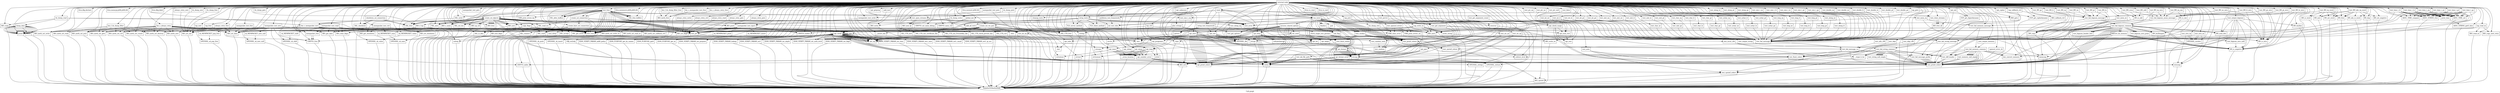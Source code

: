 digraph "Call graph" {
	label="Call graph";

	Node0x5559a3fa3020 [shape=record,label="{external node}"];
	Node0x5559a3fa3020 -> Node0x5559a42d60b0;
	Node0x5559a3fa3020 -> Node0x5559a3fdfec0;
	Node0x5559a3fa3020 -> Node0x5559a3fdde10;
	Node0x5559a3fa3020 -> Node0x5559a3fdde40;
	Node0x5559a3fa3020 -> Node0x5559a3fddeb0;
	Node0x5559a3fa3020 -> Node0x5559a402b360;
	Node0x5559a3fa3020 -> Node0x5559a3fddf50;
	Node0x5559a3fa3020 -> Node0x5559a3fde070;
	Node0x5559a3fa3020 -> Node0x5559a402b430;
	Node0x5559a3fa3020 -> Node0x5559a3fdcfb0;
	Node0x5559a3fa3020 -> Node0x5559a402b5f0;
	Node0x5559a3fa3020 -> Node0x5559a402b660;
	Node0x5559a3fa3020 -> Node0x5559a402b6d0;
	Node0x5559a3fa3020 -> Node0x5559a402b740;
	Node0x5559a3fa3020 -> Node0x5559a402b7e0;
	Node0x5559a3fa3020 -> Node0x5559a3fdd110;
	Node0x5559a3fa3020 -> Node0x5559a3fdc6c0;
	Node0x5559a3fa3020 -> Node0x5559a3fdc730;
	Node0x5559a3fa3020 -> Node0x5559a3fb59a0;
	Node0x5559a3fa3020 -> Node0x5559a3fb5a10;
	Node0x5559a3fa3020 -> Node0x5559a3fb5ab0;
	Node0x5559a3fa3020 -> Node0x5559a3fb5b20;
	Node0x5559a3fa3020 -> Node0x5559a3fb5ed0;
	Node0x5559a3fa3020 -> Node0x5559a3fb5bc0;
	Node0x5559a3fa3020 -> Node0x5559a3fb60c0;
	Node0x5559a3fa3020 -> Node0x5559a3fb5b50;
	Node0x5559a3fa3020 -> Node0x5559a3fb6240;
	Node0x5559a3fa3020 -> Node0x5559a3fb5c70;
	Node0x5559a3fa3020 -> Node0x5559a3fb6350;
	Node0x5559a3fa3020 -> Node0x5559a3fb5ce0;
	Node0x5559a3fa3020 -> Node0x5559a3fb63f0;
	Node0x5559a3fa3020 -> Node0x5559a3fb5d50;
	Node0x5559a3fa3020 -> Node0x5559a3fb6500;
	Node0x5559a3fa3020 -> Node0x5559a3fb5dc0;
	Node0x5559a3fa3020 -> Node0x5559a3fb6640;
	Node0x5559a3fa3020 -> Node0x5559a3fb5e30;
	Node0x5559a3fa3020 -> Node0x5559a3fb6570;
	Node0x5559a3fa3020 -> Node0x5559a3fb5f40;
	Node0x5559a3fa3020 -> Node0x5559a3fb6490;
	Node0x5559a3fa3020 -> Node0x5559a3fb62b0;
	Node0x5559a3fa3020 -> Node0x5559a3fb6160;
	Node0x5559a3fa3020 -> Node0x5559a40512d0;
	Node0x5559a3fa3020 -> Node0x5559a4051300;
	Node0x5559a3fa3020 -> Node0x5559a3fb6830;
	Node0x5559a3fa3020 -> Node0x5559a3fb67c0;
	Node0x5559a3fa3020 -> Node0x5559a4051260;
	Node0x5559a3fa3020 -> Node0x5559a3fb5fe0;
	Node0x5559a3fa3020 -> Node0x5559a4051560;
	Node0x5559a3fa3020 -> Node0x5559a40515d0;
	Node0x5559a3fa3020 -> Node0x5559a40516a0;
	Node0x5559a3fa3020 -> Node0x5559a40516d0;
	Node0x5559a3fa3020 -> Node0x5559a4051820;
	Node0x5559a3fa3020 -> Node0x5559a4051a50;
	Node0x5559a3fa3020 -> Node0x5559a4051a80;
	Node0x5559a3fa3020 -> Node0x5559a4051b30;
	Node0x5559a3fa3020 -> Node0x5559a4051d40;
	Node0x5559a3fa3020 -> Node0x5559a4051f70;
	Node0x5559a3fa3020 -> Node0x5559a4051890;
	Node0x5559a3fa3020 -> Node0x5559a40519e0;
	Node0x5559a3fa3020 -> Node0x5559a4051e90;
	Node0x5559a3fa3020 -> Node0x5559a4051f00;
	Node0x5559a3fa3020 -> Node0x5559a4052040;
	Node0x5559a3fa3020 -> Node0x5559a4051db0;
	Node0x5559a3fa3020 -> Node0x5559a40521e0;
	Node0x5559a3fa3020 -> Node0x5559a4051b60;
	Node0x5559a3fa3020 -> Node0x5559a4051cd0;
	Node0x5559a3fa3020 -> Node0x5559a40523b0;
	Node0x5559a3fa3020 -> Node0x5559a40522b0;
	Node0x5559a3fa3020 -> Node0x5559a4052550;
	Node0x5559a3fa3020 -> Node0x5559a40524b0;
	Node0x5559a3fa3020 -> Node0x5559a4051780;
	Node0x5559a3fa3020 -> Node0x5559a4052620;
	Node0x5559a3fa3020 -> Node0x5559a4050980;
	Node0x5559a3fa3020 -> Node0x5559a40528d0;
	Node0x5559a3fa3020 -> Node0x5559a4050a80;
	Node0x5559a3fa3020 -> Node0x5559a4050b20;
	Node0x5559a3fa3020 -> Node0x5559a4050b50;
	Node0x5559a3fa3020 -> Node0x5559a4050c30;
	Node0x5559a3fa3020 -> Node0x5559a4050cd0;
	Node0x5559a3fa3020 -> Node0x5559a4050d70;
	Node0x5559a3fa3020 -> Node0x5559a4050e10;
	Node0x5559a3fa3020 -> Node0x5559a4050eb0;
	Node0x5559a3fa3020 -> Node0x5559a4050f50;
	Node0x5559a3fa3020 -> Node0x5559a4050f80;
	Node0x5559a3fa3020 -> Node0x5559a402b210;
	Node0x5559a3fa3020 -> Node0x5559a4051060;
	Node0x5559a3fa3020 -> Node0x5559a4051090;
	Node0x5559a3fa3020 -> Node0x5559a401ba20;
	Node0x5559a3fa3020 -> Node0x5559a401bb00;
	Node0x5559a3fa3020 -> Node0x5559a401bb70;
	Node0x5559a3fa3020 -> Node0x5559a402b4a0;
	Node0x5559a3fa3020 -> Node0x5559a401c0e0;
	Node0x5559a3fa3020 -> Node0x5559a401c110;
	Node0x5559a3fa3020 -> Node0x5559a401c1c0;
	Node0x5559a3fa3020 -> Node0x5559a401c230;
	Node0x5559a3fa3020 -> Node0x5559a401c6b0;
	Node0x5559a3fa3020 -> Node0x5559a401c720;
	Node0x5559a3fa3020 -> Node0x5559a401c790;
	Node0x5559a3fa3020 -> Node0x5559a401c800;
	Node0x5559a3fa3020 -> Node0x5559a401d200;
	Node0x5559a3fa3020 -> Node0x5559a401d2a0;
	Node0x5559a3fa3020 -> Node0x5559a401d350;
	Node0x5559a3fa3020 -> Node0x5559a401d490;
	Node0x5559a3fa3020 -> Node0x5559a402b4d0;
	Node0x5559a3fa3020 -> Node0x5559a401d590;
	Node0x5559a3fa3020 -> Node0x5559a401d670;
	Node0x5559a3fa3020 -> Node0x5559a401d6e0;
	Node0x5559a3fa3020 -> Node0x5559a401d780;
	Node0x5559a3fa3020 -> Node0x5559a401d820;
	Node0x5559a3fa3020 -> Node0x5559a401d890;
	Node0x5559a3fa3020 -> Node0x5559a401d900;
	Node0x5559a3fa3020 -> Node0x5559a401d970;
	Node0x5559a3fa3020 -> Node0x5559a401d9a0;
	Node0x5559a3fa3020 -> Node0x5559a401dc40;
	Node0x5559a3fa3020 -> Node0x5559a401dd10;
	Node0x5559a3fa3020 -> Node0x5559a401ddb0;
	Node0x5559a3fa3020 -> Node0x5559a401de20;
	Node0x5559a3fa3020 -> Node0x5559a401df60;
	Node0x5559a3fa3020 -> Node0x5559a401e000;
	Node0x5559a3fa3020 -> Node0x5559a401e070;
	Node0x5559a3fa3020 -> Node0x5559a401e160;
	Node0x5559a3fa3020 -> Node0x5559a401e190;
	Node0x5559a3fa3020 -> Node0x5559a401e290;
	Node0x5559a3fa3020 -> Node0x5559a401e2c0;
	Node0x5559a3fa3020 -> Node0x5559a401e330;
	Node0x5559a3fa3020 -> Node0x5559a401e550;
	Node0x5559a3fa3020 -> Node0x5559a401e5c0;
	Node0x5559a3fa3020 -> Node0x5559a401e6a0;
	Node0x5559a3fa3020 -> Node0x5559a401e6d0;
	Node0x5559a3fa3020 -> Node0x5559a401e950;
	Node0x5559a3fa3020 -> Node0x5559a401e980;
	Node0x5559a3fa3020 -> Node0x5559a401ab60;
	Node0x5559a3fa3020 -> Node0x5559a401ab90;
	Node0x5559a3fa3020 -> Node0x5559a401ad80;
	Node0x5559a3fa3020 -> Node0x5559a401adb0;
	Node0x5559a3fa3020 -> Node0x5559a401ae60;
	Node0x5559a3fa3020 -> Node0x5559a401afe0;
	Node0x5559a3fa3020 -> Node0x5559a401b050;
	Node0x5559a3fa3020 -> Node0x5559a401b0c0;
	Node0x5559a3fa3020 -> Node0x5559a401b130;
	Node0x5559a3fa3020 -> Node0x5559a401b1a0;
	Node0x5559a3fa3020 -> Node0x5559a401b620;
	Node0x5559a3fa3020 -> Node0x5559a401b690;
	Node0x5559a3fa3020 -> Node0x5559a401b700;
	Node0x5559a3fa3020 -> Node0x5559a401b770;
	Node0x5559a3fa3020 -> Node0x5559a401b7e0;
	Node0x5559a3fa3020 -> Node0x5559a401b850;
	Node0x5559a3fa3020 -> Node0x5559a401b8c0;
	Node0x5559a3fa3020 -> Node0x5559a401b930;
	Node0x5559a3fa3020 -> Node0x5559a401b9a0;
	Node0x5559a3fa3020 -> Node0x5559a3fd33f0;
	Node0x5559a3fa3020 -> Node0x5559a3fd3760;
	Node0x5559a3fa3020 -> Node0x5559a3fd3800;
	Node0x5559a3fa3020 -> Node0x5559a3fd3790;
	Node0x5559a3fa3020 -> Node0x5559a3fd38e0;
	Node0x5559a3fa3020 -> Node0x5559a3fd39b0;
	Node0x5559a3fa3020 -> Node0x5559a3fd3a20;
	Node0x5559a3fa3020 -> Node0x5559a3fd3a90;
	Node0x5559a3fa3020 -> Node0x5559a3fd3b00;
	Node0x5559a3fa3020 -> Node0x5559a3fd3ba0;
	Node0x5559a3fa3020 -> Node0x5559a3fd3bd0;
	Node0x5559a3fa3020 -> Node0x5559a3fd3d20;
	Node0x5559a3fa3020 -> Node0x5559a3fd3d90;
	Node0x5559a3fa3020 -> Node0x5559a402b2f0;
	Node0x5559a3fa3020 -> Node0x5559a3fd3e90;
	Node0x5559a3fa3020 -> Node0x5559a3fd3f00;
	Node0x5559a3fa3020 -> Node0x5559a3fd3f70;
	Node0x5559a3fa3020 -> Node0x5559a3fd4080;
	Node0x5559a3fa3020 -> Node0x5559a3fd4380;
	Node0x5559a3fa3020 -> Node0x5559a3fd43f0;
	Node0x5559a3fa3020 -> Node0x5559a3fd4490;
	Node0x5559a3fa3020 -> Node0x5559a3fd4530;
	Node0x5559a3fa3020 -> Node0x5559a3fd45d0;
	Node0x5559a3fa3020 -> Node0x5559a3fd5140;
	Node0x5559a3fa3020 -> Node0x5559a3fd51e0;
	Node0x5559a3fa3020 -> Node0x5559a3fd5280;
	Node0x5559a3fa3020 -> Node0x5559a3fd52f0;
	Node0x5559a3fa3020 -> Node0x5559a3fd5530;
	Node0x5559a3fa3020 -> Node0x5559a3fd5560;
	Node0x5559a3fa3020 -> Node0x5559a3fd56e0;
	Node0x5559a3fa3020 -> Node0x5559a3fd58a0;
	Node0x5559a3fa3020 -> Node0x5559a3fd5970;
	Node0x5559a3fa3020 -> Node0x5559a3fd5e50;
	Node0x5559a3fa3020 -> Node0x5559a3fddf20;
	Node0x5559a3fa3020 -> Node0x5559a3fd5a10;
	Node0x5559a3fa3020 -> Node0x5559a401dd80;
	Node0x5559a3fa3020 -> Node0x5559a3fd40b0;
	Node0x5559a3fa3020 -> Node0x5559a3fd5320;
	Node0x5559a3fa3020 -> Node0x5559a3fd4670;
	Node0x5559a3fa3020 -> Node0x5559a3fd41d0;
	Node0x5559a3fa3020 -> Node0x5559a3fd60b0;
	Node0x5559a3fa3020 -> Node0x5559a3fd60e0;
	Node0x5559a3fa3020 -> Node0x5559a401d230;
	Node0x5559a3fa3020 -> Node0x5559a3fd62f0;
	Node0x5559a3fa3020 -> Node0x5559a402b280;
	Node0x5559a3fa3020 -> Node0x5559a3fd6320;
	Node0x5559a3fa3020 -> Node0x5559a3fd6450;
	Node0x5559a3fa3020 -> Node0x5559a3fd65a0;
	Node0x5559a3fa3020 -> Node0x5559a3fd65d0;
	Node0x5559a3fa3020 -> Node0x5559a3fd6740;
	Node0x5559a3fa3020 -> Node0x5559a3fd6770;
	Node0x5559a3fa3020 -> Node0x5559a401ba90;
	Node0x5559a3fa3020 -> Node0x5559a3fd6940;
	Node0x5559a3fa3020 -> Node0x5559a3fd69e0;
	Node0x5559a3fa3020 -> Node0x5559a3fd6a80;
	Node0x5559a3fa3020 -> Node0x5559a3fd6b20;
	Node0x5559a3fa3020 -> Node0x5559a3fd6bc0;
	Node0x5559a3fa3020 -> Node0x5559a3fd6c60;
	Node0x5559a3fa3020 -> Node0x5559a3fd6d00;
	Node0x5559a3fa3020 -> Node0x5559a3fd6da0;
	Node0x5559a3fa3020 -> Node0x5559a3fd6e40;
	Node0x5559a3fa3020 -> Node0x5559a3fd6ee0;
	Node0x5559a3fa3020 -> Node0x5559a3fd6f80;
	Node0x5559a3fa3020 -> Node0x5559a3fd7020;
	Node0x5559a3fa3020 -> Node0x5559a3fd70c0;
	Node0x5559a3fa3020 -> Node0x5559a3fd7160;
	Node0x5559a3fa3020 -> Node0x5559a3fd7200;
	Node0x5559a3fa3020 -> Node0x5559a3fd72a0;
	Node0x5559a3fa3020 -> Node0x5559a3fd7340;
	Node0x5559a3fa3020 -> Node0x5559a3fd73e0;
	Node0x5559a3fa3020 -> Node0x5559a3fd7480;
	Node0x5559a3fa3020 -> Node0x5559a3fd7520;
	Node0x5559a3fa3020 -> Node0x5559a3fd75c0;
	Node0x5559a3fa3020 -> Node0x5559a3fd7660;
	Node0x5559a3fa3020 -> Node0x5559a3fd7700;
	Node0x5559a3fa3020 -> Node0x5559a3fd77a0;
	Node0x5559a3fa3020 -> Node0x5559a3fd7840;
	Node0x5559a3fa3020 -> Node0x5559a3fd78e0;
	Node0x5559a3fa3020 -> Node0x5559a3fd7980;
	Node0x5559a3fa3020 -> Node0x5559a3fd7a20;
	Node0x5559a3fa3020 -> Node0x5559a3fd7ac0;
	Node0x5559a3fa3020 -> Node0x5559a401d520;
	Node0x5559a3fa3020 -> Node0x5559a3fd7b90;
	Node0x5559a3fa3020 -> Node0x5559a403b7f0;
	Node0x5559a3fa3020 -> Node0x5559a403b890;
	Node0x5559a3fa3020 -> Node0x5559a403b930;
	Node0x5559a3fa3020 -> Node0x5559a403b9d0;
	Node0x5559a3fa3020 -> Node0x5559a402b7b0;
	Node0x5559a3fa3020 -> Node0x5559a403baa0;
	Node0x5559a3fa3020 -> Node0x5559a403bb40;
	Node0x5559a3fa3020 -> Node0x5559a403bbe0;
	Node0x5559a3fa3020 -> Node0x5559a403bc80;
	Node0x5559a3fa3020 -> Node0x5559a403bd20;
	Node0x5559a3fa3020 -> Node0x5559a403bdc0;
	Node0x5559a3fa3020 -> Node0x5559a403be60;
	Node0x5559a3fa3020 -> Node0x5559a403bf00;
	Node0x5559a3fa3020 -> Node0x5559a403bfa0;
	Node0x5559a3fa3020 -> Node0x5559a403c040;
	Node0x5559a3fa3020 -> Node0x5559a403c0e0;
	Node0x5559a3fa3020 -> Node0x5559a403c180;
	Node0x5559a3fa3020 -> Node0x5559a403c220;
	Node0x5559a3fa3020 -> Node0x5559a403c2c0;
	Node0x5559a3fa3020 -> Node0x5559a3fddfc0;
	Node0x5559a3fa3020 -> Node0x5559a402b540;
	Node0x5559a3fa3020 -> Node0x5559a403c3c0;
	Node0x5559a3fa3020 -> Node0x5559a403c460;
	Node0x5559a3fa3020 -> Node0x5559a403c620;
	Node0x5559a3fa3020 -> Node0x5559a3fd0bd0;
	Node0x5559a3fa3020 -> Node0x5559a3fd0d40;
	Node0x5559a3fa3020 -> Node0x5559a3fd0e40;
	Node0x5559a3fa3020 -> Node0x5559a3fdc650;
	Node0x5559a3fa3020 -> Node0x5559a3fd0e70;
	Node0x5559a3fa3020 -> Node0x5559a3fd1050;
	Node0x5559a3fa3020 -> Node0x5559a3fd1080;
	Node0x5559a3fa3020 -> Node0x5559a3fd1180;
	Node0x5559a3fa3020 -> Node0x5559a3fd12e0;
	Node0x5559a3fa3020 -> Node0x5559a3fd1350;
	Node0x5559a3fa3020 -> Node0x5559a3fd14b0;
	Node0x5559a3fa3020 -> Node0x5559a3fd14e0;
	Node0x5559a3fa3020 -> Node0x5559a3fd15a0;
	Node0x5559a3fa3020 -> Node0x5559a3fd1660;
	Node0x5559a3fa3020 -> Node0x5559a3fd1760;
	Node0x5559a3fa3020 -> Node0x5559a3fd18e0;
	Node0x5559a3fa3020 -> Node0x5559a3fd1910;
	Node0x5559a3fa3020 -> Node0x5559a3fd1980;
	Node0x5559a3fa3020 -> Node0x5559a3fd1ad0;
	Node0x5559a3fa3020 -> Node0x5559a3fd1b40;
	Node0x5559a3fa3020 -> Node0x5559a3fd1c90;
	Node0x5559a3fa3020 -> Node0x5559a3fd1d00;
	Node0x5559a3fa3020 -> Node0x5559a3fd1e90;
	Node0x5559a3fa3020 -> Node0x5559a3fd1f30;
	Node0x5559a3fa3020 -> Node0x5559a3fd1fa0;
	Node0x5559a3fa3020 -> Node0x5559a3fd2090;
	Node0x5559a3fa3020 -> Node0x5559a3fd20c0;
	Node0x5559a3fa3020 -> Node0x5559a3fd21c0;
	Node0x5559a3fa3020 -> Node0x5559a3fd2260;
	Node0x5559a3fa3020 -> Node0x5559a3fd21f0;
	Node0x5559a3fa3020 -> Node0x5559a3fd23f0;
	Node0x5559a3fa3020 -> Node0x5559a3fd2630;
	Node0x5559a3fa3020 -> Node0x5559a3fd26a0;
	Node0x5559a3fa3020 -> Node0x5559a3fd26d0;
	Node0x5559a3fa3020 -> Node0x5559a3fd2780;
	Node0x5559a3fa3020 -> Node0x5559a3fd2990;
	Node0x5559a3fa3020 -> Node0x5559a3fd2a00;
	Node0x5559a3fa3020 -> Node0x5559a3fd2a30;
	Node0x5559a3fa3020 -> Node0x5559a40407b0;
	Node0x5559a3fa3020 -> Node0x5559a4040880;
	Node0x5559a3fa3020 -> Node0x5559a4040980;
	Node0x5559a3fa3020 -> Node0x5559a40409b0;
	Node0x5559a3fa3020 -> Node0x5559a4040b30;
	Node0x5559a3fa3020 -> Node0x5559a4040cb0;
	Node0x5559a3fa3020 -> Node0x5559a4040e30;
	Node0x5559a3fa3020 -> Node0x5559a3fd59e0;
	Node0x5559a3fa3020 -> Node0x5559a4040fb0;
	Node0x5559a3fa3020 -> Node0x5559a3fd5de0;
	Node0x5559a3fa3020 -> Node0x5559a4041320;
	Node0x5559a3fa3020 -> Node0x5559a3fd5020;
	Node0x5559a3fa3020 -> Node0x5559a40413c0;
	Node0x5559a3fa3020 -> Node0x5559a3fd5eb0;
	Node0x5559a3fa3020 -> Node0x5559a3fd4160;
	Node0x5559a3fa3020 -> Node0x5559a3fd5090;
	Node0x5559a3fa3020 -> Node0x5559a4041520;
	Node0x5559a3fa3020 -> Node0x5559a403c490;
	Node0x5559a3fa3020 -> Node0x5559a40418c0;
	Node0x5559a3fa3020 -> Node0x5559a4041f10;
	Node0x5559a3fa3020 -> Node0x5559a3fd1220;
	Node0x5559a3fa3020 -> Node0x5559a40420a0;
	Node0x5559a3fa3020 -> Node0x5559a4042210;
	Node0x5559a3fa3020 -> Node0x5559a3fd13f0;
	Node0x5559a3fa3020 -> Node0x5559a40428b0;
	Node0x5559a3fa3020 -> Node0x5559a4042920;
	Node0x5559a3fa3020 -> Node0x5559a3fd0fe0;
	Node0x5559a3fa3020 -> Node0x5559a4042b90;
	Node0x5559a3fa3020 -> Node0x5559a4041130;
	Node0x5559a3fa3020 -> Node0x5559a40432f0;
	Node0x5559a3fa3020 -> Node0x5559a4042f70;
	Node0x5559a3fa3020 -> Node0x5559a4043400;
	Node0x5559a3fa3020 -> Node0x5559a4042f00;
	Node0x5559a3fa3020 -> Node0x5559a4043580;
	Node0x5559a3fa3020 -> Node0x5559a40435b0;
	Node0x5559a3fa3020 -> Node0x5559a4043620;
	Node0x5559a3fa3020 -> Node0x5559a4043750;
	Node0x5559a3fa3020 -> Node0x5559a40438a0;
	Node0x5559a3fa3020 -> Node0x5559a4043910;
	Node0x5559a3fa3020 -> Node0x5559a4043070;
	Node0x5559a3fa3020 -> Node0x5559a4043a40;
	Node0x5559a3fa3020 -> Node0x5559a4043690;
	Node0x5559a3fa3020 -> Node0x5559a40434a0;
	Node0x5559a3fa3020 -> Node0x5559a4043430;
	Node0x5559a3fa3020 -> Node0x5559a4043bc0;
	Node0x5559a3fdfec0 [shape=record,label="{CRYPTO_set_mem_debug}"];
	Node0x5559a3fdfec0 -> Node0x5559a42d30d0;
	Node0x5559a42d60b0 [shape=record,label="{global_init}"];
	Node0x5559a42d60b0 -> Node0x5559a3fdfec0;
	Node0x5559a42d60b0 -> Node0x5559a3fdde10;
	Node0x5559a3fdde10 [shape=record,label="{CRYPTO_mem_ctrl}"];
	Node0x5559a3fdde10 -> Node0x5559a42d30d0;
	Node0x5559a3fdde40 [shape=record,label="{test_get_options}"];
	Node0x5559a3fb5fe0 [shape=record,label="{BIO_write}"];
	Node0x5559a3fb5fe0 -> Node0x5559a42d30d0;
	Node0x5559a4051560 [shape=record,label="{bio_f_tls_dump_filter_free}"];
	Node0x5559a4051560 -> Node0x5559a40515d0;
	Node0x5559a40515d0 [shape=record,label="{BIO_meth_free}"];
	Node0x5559a40515d0 -> Node0x5559a42d30d0;
	Node0x5559a40516a0 [shape=record,label="{bio_s_mempacket_test}"];
	Node0x5559a40516a0 -> Node0x5559a3fb5b20;
	Node0x5559a40516a0 -> Node0x5559a3fddfc0;
	Node0x5559a40516a0 -> Node0x5559a3fb5bc0;
	Node0x5559a40516a0 -> Node0x5559a402b540;
	Node0x5559a40516a0 -> Node0x5559a3fb5b50;
	Node0x5559a40516a0 -> Node0x5559a402b540;
	Node0x5559a40516a0 -> Node0x5559a3fb5c70;
	Node0x5559a40516a0 -> Node0x5559a402b540;
	Node0x5559a40516a0 -> Node0x5559a3fb5ce0;
	Node0x5559a40516a0 -> Node0x5559a402b540;
	Node0x5559a40516a0 -> Node0x5559a3fb5d50;
	Node0x5559a40516a0 -> Node0x5559a402b540;
	Node0x5559a40516a0 -> Node0x5559a3fb5dc0;
	Node0x5559a40516a0 -> Node0x5559a402b540;
	Node0x5559a40516a0 -> Node0x5559a3fb5e30;
	Node0x5559a40516a0 -> Node0x5559a402b540;
	Node0x5559a4051820 [shape=record,label="{mempacket_test_read}"];
	Node0x5559a4051820 -> Node0x5559a4051890;
	Node0x5559a4051820 -> Node0x5559a3fb67c0;
	Node0x5559a4051820 -> Node0x5559a40518c0;
	Node0x5559a4051820 -> Node0x5559a4051260;
	Node0x5559a4051820 -> Node0x5559a4051970;
	Node0x5559a4051820 -> Node0x5559a4051260;
	Node0x5559a4051820 -> Node0x5559a40519e0;
	Node0x5559a4051a50 [shape=record,label="{mempacket_test_puts}"];
	Node0x5559a4051a50 -> Node0x5559a3fb62b0;
	Node0x5559a4051a50 -> Node0x5559a40516d0;
	Node0x5559a4051a80 [shape=record,label="{mempacket_test_gets}"];
	Node0x5559a4051b30 [shape=record,label="{mempacket_test_ctrl}"];
	Node0x5559a4051b30 -> Node0x5559a4051890;
	Node0x5559a4051b30 -> Node0x5559a4051bd0;
	Node0x5559a4051b30 -> Node0x5559a4051b60;
	Node0x5559a4051b30 -> Node0x5559a4051cd0;
	Node0x5559a4051b30 -> Node0x5559a40518c0;
	Node0x5559a4051d40 [shape=record,label="{mempacket_test_new}"];
	Node0x5559a4051d40 -> Node0x5559a4051db0;
	Node0x5559a4051d40 -> Node0x5559a3fddfc0;
	Node0x5559a4051d40 -> Node0x5559a4051de0;
	Node0x5559a4051d40 -> Node0x5559a3fddfc0;
	Node0x5559a4051d40 -> Node0x5559a4051e90;
	Node0x5559a4051d40 -> Node0x5559a3fb6570;
	Node0x5559a4051d40 -> Node0x5559a4051f00;
	Node0x5559a4051f70 [shape=record,label="{mempacket_test_free}"];
	Node0x5559a4051f70 -> Node0x5559a4051890;
	Node0x5559a4051f70 -> Node0x5559a4052010;
	Node0x5559a4051f70 -> Node0x5559a4051e90;
	Node0x5559a4051f70 -> Node0x5559a4051f00;
	Node0x5559a4051f70 -> Node0x5559a3fb6570;
	Node0x5559a4051890 [shape=record,label="{BIO_get_data}"];
	Node0x5559a4051890 -> Node0x5559a42d30d0;
	Node0x5559a40519e0 [shape=record,label="{mempacket_free}"];
	Node0x5559a40519e0 -> Node0x5559a4051e90;
	Node0x5559a40519e0 -> Node0x5559a4051e90;
	Node0x5559a4052010 [shape=record,label="{sk_MEMPACKET_pop_free}"];
	Node0x5559a4052010 -> Node0x5559a4052040;
	Node0x5559a4051e90 [shape=record,label="{CRYPTO_free}"];
	Node0x5559a4051e90 -> Node0x5559a42d30d0;
	Node0x5559a4051f00 [shape=record,label="{BIO_set_data}"];
	Node0x5559a4051f00 -> Node0x5559a42d30d0;
	Node0x5559a4052040 [shape=record,label="{OPENSSL_sk_pop_free}"];
	Node0x5559a4052040 -> Node0x5559a42d30d0;
	Node0x5559a4051db0 [shape=record,label="{CRYPTO_zalloc}"];
	Node0x5559a4051db0 -> Node0x5559a42d30d0;
	Node0x5559a4051de0 [shape=record,label="{sk_MEMPACKET_new_null}"];
	Node0x5559a4051de0 -> Node0x5559a40521e0;
	Node0x5559a40521e0 [shape=record,label="{OPENSSL_sk_new_null}"];
	Node0x5559a40521e0 -> Node0x5559a42d30d0;
	Node0x5559a4051bd0 [shape=record,label="{sk_MEMPACKET_num}"];
	Node0x5559a4051bd0 -> Node0x5559a40522b0;
	Node0x5559a4051b60 [shape=record,label="{BIO_get_shutdown}"];
	Node0x5559a4051b60 -> Node0x5559a42d30d0;
	Node0x5559a4051cd0 [shape=record,label="{BIO_set_shutdown}"];
	Node0x5559a4051cd0 -> Node0x5559a42d30d0;
	Node0x5559a40518c0 [shape=record,label="{sk_MEMPACKET_value}"];
	Node0x5559a40518c0 -> Node0x5559a40523b0;
	Node0x5559a40523b0 [shape=record,label="{OPENSSL_sk_value}"];
	Node0x5559a40523b0 -> Node0x5559a42d30d0;
	Node0x5559a40522b0 [shape=record,label="{OPENSSL_sk_num}"];
	Node0x5559a40522b0 -> Node0x5559a42d30d0;
	Node0x5559a3fd4640 [shape=record,label="{process_shared_options}"];
	Node0x5559a3fd4640 -> Node0x5559a401d970;
	Node0x5559a3fd4640 -> Node0x5559a3fd3760;
	Node0x5559a3fd4640 -> Node0x5559a3fdde40;
	Node0x5559a3fd4640 -> Node0x5559a3fd3ba0;
	Node0x5559a3fd4640 -> Node0x5559a3fd39b0;
	Node0x5559a3fd4640 -> Node0x5559a401adb0;
	Node0x5559a3fd4640 -> Node0x5559a3fd39b0;
	Node0x5559a3fd4640 -> Node0x5559a401adb0;
	Node0x5559a3fd4640 -> Node0x5559a401e190;
	Node0x5559a3fd4640 -> Node0x5559a401adb0;
	Node0x5559a3fd4640 -> Node0x5559a401e190;
	Node0x5559a3fd4640 -> Node0x5559a401adb0;
	Node0x5559a3fd4640 -> Node0x5559a401e190;
	Node0x5559a3fd4640 -> Node0x5559a3fd3fa0;
	Node0x5559a3fd4640 -> Node0x5559a3fd4fb0;
	Node0x5559a3fd4a90 [shape=record,label="{test_verdict}"];
	Node0x5559a3fd4a90 -> Node0x5559a3fd4160;
	Node0x5559a3fd4a90 -> Node0x5559a3fd5090;
	Node0x5559a3fd4a90 -> Node0x5559a3fd40b0;
	Node0x5559a3fd4a90 -> Node0x5559a3fd5020;
	Node0x5559a3fd4a90 -> Node0x5559a3fd40b0;
	Node0x5559a3fd4a90 -> Node0x5559a3fd40b0;
	Node0x5559a3fd4a90 -> Node0x5559a3fd4160;
	Node0x5559a3fd4b00 [shape=record,label="{finalize}"];
	Node0x5559a3fd4b00 -> Node0x5559a3fd5140;
	Node0x5559a3fd4b00 -> Node0x5559a3fd51e0;
	Node0x5559a3fd4f80 [shape=record,label="{gcd}"];
	Node0x5559a3fd5140 [shape=record,label="{ERR_clear_error}"];
	Node0x5559a3fd5140 -> Node0x5559a42d30d0;
	Node0x5559a3fd51e0 [shape=record,label="{ERR_print_errors_cb}"];
	Node0x5559a3fd51e0 -> Node0x5559a42d30d0;
	Node0x5559a3fd5280 [shape=record,label="{llvm.va_start}"];
	Node0x5559a3fd52f0 [shape=record,label="{llvm.va_end}"];
	Node0x5559a3fd4fb0 [shape=record,label="{check_single_test_params}"];
	Node0x5559a3fd4fb0 -> Node0x5559a401dc40;
	Node0x5559a3fd4fb0 -> Node0x5559a401b700;
	Node0x5559a3fd4fb0 -> Node0x5559a3fd5320;
	Node0x5559a3fd4fb0 -> Node0x5559a3fd5320;
	Node0x5559a3fd4fb0 -> Node0x5559a3fd5320;
	Node0x5559a3fd5530 [shape=record,label="{glue_strings}"];
	Node0x5559a3fd5530 -> Node0x5559a3fb62b0;
	Node0x5559a3fd5530 -> Node0x5559a4052620;
	Node0x5559a3fd5530 -> Node0x5559a3fddfc0;
	Node0x5559a3fd5530 -> Node0x5559a3fd3bd0;
	Node0x5559a3fd5530 -> Node0x5559a3fb62b0;
	Node0x5559a3fd5560 [shape=record,label="{test_mk_file_path}"];
	Node0x5559a3fd5560 -> Node0x5559a3fb62b0;
	Node0x5559a3fd5560 -> Node0x5559a3fb62b0;
	Node0x5559a3fd5560 -> Node0x5559a3fb62b0;
	Node0x5559a3fd5560 -> Node0x5559a4051db0;
	Node0x5559a3fd5560 -> Node0x5559a3fd56e0;
	Node0x5559a3fd5560 -> Node0x5559a3fd58a0;
	Node0x5559a3fd5560 -> Node0x5559a3fd58a0;
	Node0x5559a3fd56e0 [shape=record,label="{OPENSSL_strlcpy}"];
	Node0x5559a3fd56e0 -> Node0x5559a42d30d0;
	Node0x5559a3fd58a0 [shape=record,label="{OPENSSL_strlcat}"];
	Node0x5559a3fd58a0 -> Node0x5559a42d30d0;
	Node0x5559a3fd5970 [shape=record,label="{main}"];
	Node0x5559a3fd5970 -> Node0x5559a3fd59e0;
	Node0x5559a3fd5970 -> Node0x5559a42d60b0;
	Node0x5559a3fd5970 -> Node0x5559a3fd5320;
	Node0x5559a3fd5970 -> Node0x5559a3fd3f00;
	Node0x5559a3fd5970 -> Node0x5559a3fddeb0;
	Node0x5559a3fd5970 -> Node0x5559a3fd45d0;
	Node0x5559a3fd5970 -> Node0x5559a3fb59a0;
	Node0x5559a3fd5970 -> Node0x5559a3fd5a10;
	Node0x5559a3fd5970 -> Node0x5559a3fdde40;
	Node0x5559a3fd5970 -> Node0x5559a3fd3ba0;
	Node0x5559a3fd5970 -> Node0x5559a3fd4380;
	Node0x5559a3fd5970 -> Node0x5559a3fd5de0;
	Node0x5559a3fd5e50 [shape=record,label="{test_get_argument_count}"];
	Node0x5559a3fd5e50 -> Node0x5559a3fd3b00;
	Node0x5559a3fddf20 [shape=record,label="{test_get_argument}"];
	Node0x5559a3fddf20 -> Node0x5559a3fd3a90;
	Node0x5559a3fddf20 -> Node0x5559a401d9a0;
	Node0x5559a3fddf20 -> Node0x5559a3fd3b00;
	Node0x5559a3fd5a10 [shape=record,label="{opt_check_usage}"];
	Node0x5559a3fd5a10 -> Node0x5559a3fd3a90;
	Node0x5559a3fd5a10 -> Node0x5559a3fd3b00;
	Node0x5559a3fd5a10 -> Node0x5559a3fd5320;
	Node0x5559a3fd5a10 -> Node0x5559a3fd5320;
	Node0x5559a3fb6160 [shape=record,label="{BIO_read}"];
	Node0x5559a3fb6160 -> Node0x5559a42d30d0;
	Node0x5559a3fb5f70 [shape=record,label="{copy_flags}"];
	Node0x5559a3fb5f70 -> Node0x5559a3fb5f40;
	Node0x5559a3fb5f70 -> Node0x5559a3fb6830;
	Node0x5559a3fb5f70 -> Node0x5559a3fb67c0;
	Node0x5559a3fb5f70 -> Node0x5559a4051260;
	Node0x5559a3fb60f0 [shape=record,label="{dump_data}"];
	Node0x5559a3fb60f0 -> Node0x5559a40512d0;
	Node0x5559a3fb60f0 -> Node0x5559a40512d0;
	Node0x5559a3fb60f0 -> Node0x5559a40512d0;
	Node0x5559a3fb60f0 -> Node0x5559a40512d0;
	Node0x5559a3fb60f0 -> Node0x5559a40512d0;
	Node0x5559a3fb60f0 -> Node0x5559a40512d0;
	Node0x5559a3fb60f0 -> Node0x5559a40512d0;
	Node0x5559a3fb60f0 -> Node0x5559a40512d0;
	Node0x5559a3fb60f0 -> Node0x5559a40512d0;
	Node0x5559a3fb60f0 -> Node0x5559a40512d0;
	Node0x5559a3fb60f0 -> Node0x5559a40512d0;
	Node0x5559a3fb60f0 -> Node0x5559a40512d0;
	Node0x5559a3fb60f0 -> Node0x5559a40512d0;
	Node0x5559a3fb60f0 -> Node0x5559a40512d0;
	Node0x5559a3fb60f0 -> Node0x5559a40512d0;
	Node0x5559a3fb60f0 -> Node0x5559a40512d0;
	Node0x5559a3fb60f0 -> Node0x5559a40512d0;
	Node0x5559a3fb60f0 -> Node0x5559a40512d0;
	Node0x5559a3fb60f0 -> Node0x5559a40512d0;
	Node0x5559a3fb60f0 -> Node0x5559a40512d0;
	Node0x5559a3fb60f0 -> Node0x5559a40512d0;
	Node0x5559a3fb60f0 -> Node0x5559a40512d0;
	Node0x5559a3fb60f0 -> Node0x5559a40512d0;
	Node0x5559a3fb60f0 -> Node0x5559a40512d0;
	Node0x5559a3fb60f0 -> Node0x5559a4051300;
	Node0x5559a40512d0 [shape=record,label="{printf}"];
	Node0x5559a40512d0 -> Node0x5559a42d30d0;
	Node0x5559a4051300 [shape=record,label="{fflush}"];
	Node0x5559a4051300 -> Node0x5559a42d30d0;
	Node0x5559a3fb6830 [shape=record,label="{BIO_test_flags}"];
	Node0x5559a3fb6830 -> Node0x5559a42d30d0;
	Node0x5559a3fb67c0 [shape=record,label="{BIO_clear_flags}"];
	Node0x5559a3fb67c0 -> Node0x5559a42d30d0;
	Node0x5559a4051260 [shape=record,label="{BIO_set_flags}"];
	Node0x5559a4051260 -> Node0x5559a42d30d0;
	Node0x5559a401ba20 [shape=record,label="{SSL_CTX_use_certificate_file}"];
	Node0x5559a401ba20 -> Node0x5559a42d30d0;
	Node0x5559a401bb00 [shape=record,label="{SSL_CTX_use_PrivateKey_file}"];
	Node0x5559a401bb00 -> Node0x5559a42d30d0;
	Node0x5559a401bb70 [shape=record,label="{SSL_CTX_check_private_key}"];
	Node0x5559a401bb70 -> Node0x5559a42d30d0;
	Node0x5559a402b4a0 [shape=record,label="{create_ssl_objects}"];
	Node0x5559a402b4a0 -> Node0x5559a401c0e0;
	Node0x5559a402b4a0 -> Node0x5559a3fddfc0;
	Node0x5559a402b4a0 -> Node0x5559a401c0e0;
	Node0x5559a402b4a0 -> Node0x5559a3fddfc0;
	Node0x5559a402b4a0 -> Node0x5559a401c110;
	Node0x5559a402b4a0 -> Node0x5559a40516a0;
	Node0x5559a402b4a0 -> Node0x5559a401c1c0;
	Node0x5559a402b4a0 -> Node0x5559a3fddfc0;
	Node0x5559a402b4a0 -> Node0x5559a40516a0;
	Node0x5559a402b4a0 -> Node0x5559a401c1c0;
	Node0x5559a402b4a0 -> Node0x5559a3fddfc0;
	Node0x5559a402b4a0 -> Node0x5559a401c230;
	Node0x5559a402b4a0 -> Node0x5559a401c1c0;
	Node0x5559a402b4a0 -> Node0x5559a3fddfc0;
	Node0x5559a402b4a0 -> Node0x5559a401c230;
	Node0x5559a402b4a0 -> Node0x5559a401c1c0;
	Node0x5559a402b4a0 -> Node0x5559a3fddfc0;
	Node0x5559a402b4a0 -> Node0x5559a401c6b0;
	Node0x5559a402b4a0 -> Node0x5559a3fddfc0;
	Node0x5559a402b4a0 -> Node0x5559a401c6b0;
	Node0x5559a402b4a0 -> Node0x5559a3fddfc0;
	Node0x5559a402b4a0 -> Node0x5559a3fb6490;
	Node0x5559a402b4a0 -> Node0x5559a3fb6490;
	Node0x5559a402b4a0 -> Node0x5559a401c720;
	Node0x5559a402b4a0 -> Node0x5559a401c790;
	Node0x5559a402b4a0 -> Node0x5559a401c790;
	Node0x5559a402b4a0 -> Node0x5559a401c720;
	Node0x5559a402b4a0 -> Node0x5559a3fdc730;
	Node0x5559a402b4a0 -> Node0x5559a3fdc730;
	Node0x5559a402b4a0 -> Node0x5559a401c800;
	Node0x5559a402b4a0 -> Node0x5559a401c800;
	Node0x5559a402b4a0 -> Node0x5559a401c800;
	Node0x5559a402b4a0 -> Node0x5559a401c800;
	Node0x5559a401c0e0 [shape=record,label="{SSL_new}"];
	Node0x5559a401c0e0 -> Node0x5559a42d30d0;
	Node0x5559a401c110 [shape=record,label="{SSL_is_dtls}"];
	Node0x5559a401c110 -> Node0x5559a42d30d0;
	Node0x5559a401c1c0 [shape=record,label="{BIO_new}"];
	Node0x5559a401c1c0 -> Node0x5559a42d30d0;
	Node0x5559a401c230 [shape=record,label="{BIO_s_mem}"];
	Node0x5559a401c230 -> Node0x5559a42d30d0;
	Node0x5559a3fd3b00 [shape=record,label="{opt_num_rest}"];
	Node0x5559a3fd3b00 -> Node0x5559a3fd3a90;
	Node0x5559a3fd3ba0 [shape=record,label="{opt_help}"];
	Node0x5559a3fd3ba0 -> Node0x5559a3fb62b0;
	Node0x5559a3fd3ba0 -> Node0x5559a3fd3c40;
	Node0x5559a3fd3ba0 -> Node0x5559a3fb62b0;
	Node0x5559a3fd3ba0 -> Node0x5559a401d9a0;
	Node0x5559a3fd3ba0 -> Node0x5559a401dd80;
	Node0x5559a3fd3ba0 -> Node0x5559a401dd80;
	Node0x5559a3fd3ba0 -> Node0x5559a401dd80;
	Node0x5559a3fd3ba0 -> Node0x5559a3fd3bd0;
	Node0x5559a3fd3ba0 -> Node0x5559a3fb62b0;
	Node0x5559a3fd3ba0 -> Node0x5559a3fd3c40;
	Node0x5559a3fd3ba0 -> Node0x5559a3fd3bd0;
	Node0x5559a3fd3ba0 -> Node0x5559a3fb62b0;
	Node0x5559a3fd3ba0 -> Node0x5559a401dd80;
	Node0x5559a3fd3ba0 -> Node0x5559a401dd80;
	Node0x5559a3fd3c40 [shape=record,label="{valtype2param}"];
	Node0x5559a3fd3bd0 [shape=record,label="{strcpy}"];
	Node0x5559a3fd3bd0 -> Node0x5559a42d30d0;
	Node0x5559a3fd3d20 [shape=record,label="{add_test}"];
	Node0x5559a3fd3d20 -> Node0x5559a3fd3d90;
	Node0x5559a3fd3d90 [shape=record,label="{__assert_fail}"];
	Node0x5559a3fd3d90 -> Node0x5559a42d30d0;
	Node0x5559a402b2f0 [shape=record,label="{add_all_tests}"];
	Node0x5559a402b2f0 -> Node0x5559a3fd3d90;
	Node0x5559a3fd3e90 [shape=record,label="{subtest_level}"];
	Node0x5559a3fd3f00 [shape=record,label="{setup_test_framework}"];
	Node0x5559a3fd3f00 -> Node0x5559a3fd3f70;
	Node0x5559a3fd3f00 -> Node0x5559a3fd3f70;
	Node0x5559a3fd3f00 -> Node0x5559a401b700;
	Node0x5559a3fd3f00 -> Node0x5559a401b700;
	Node0x5559a3fd3f00 -> Node0x5559a3fd3fa0;
	Node0x5559a3fd3f00 -> Node0x5559a3fdde40;
	Node0x5559a3fd3f00 -> Node0x5559a401d900;
	Node0x5559a3fd3f70 [shape=record,label="{getenv}"];
	Node0x5559a3fd3f70 -> Node0x5559a42d30d0;
	Node0x5559a3fd3fa0 [shape=record,label="{set_seed}"];
	Node0x5559a3fd3fa0 -> Node0x5559a3fd4080;
	Node0x5559a3fd3fa0 -> Node0x5559a3fd3e90;
	Node0x5559a3fd3fa0 -> Node0x5559a3fd40b0;
	Node0x5559a3fd3fa0 -> Node0x5559a3fd4160;
	Node0x5559a3fd3fa0 -> Node0x5559a3fd41d0;
	Node0x5559a3fd4080 [shape=record,label="{time}"];
	Node0x5559a3fd4080 -> Node0x5559a42d30d0;
	Node0x5559a3fd4380 [shape=record,label="{pulldown_test_framework}"];
	Node0x5559a3fd4380 -> Node0x5559a3fd43f0;
	Node0x5559a3fd43f0 [shape=record,label="{set_test_title}"];
	Node0x5559a3fd43f0 -> Node0x5559a3fd4490;
	Node0x5559a3fd43f0 -> Node0x5559a3fd4530;
	Node0x5559a3fd4490 [shape=record,label="{free}"];
	Node0x5559a3fd4490 -> Node0x5559a42d30d0;
	Node0x5559a3fd4530 [shape=record,label="{strdup}"];
	Node0x5559a3fd4530 -> Node0x5559a42d30d0;
	Node0x5559a3fd45d0 [shape=record,label="{run_tests}"];
	Node0x5559a3fd45d0 -> Node0x5559a3fd4640;
	Node0x5559a3fd45d0 -> Node0x5559a3fd40b0;
	Node0x5559a3fd45d0 -> Node0x5559a3fd40b0;
	Node0x5559a3fd45d0 -> Node0x5559a3fd40b0;
	Node0x5559a3fd45d0 -> Node0x5559a3fd4160;
	Node0x5559a3fd45d0 -> Node0x5559a3fd4670;
	Node0x5559a3fd45d0 -> Node0x5559a3fd40b0;
	Node0x5559a3fd45d0 -> Node0x5559a3fd40b0;
	Node0x5559a3fd45d0 -> Node0x5559a3fd4160;
	Node0x5559a3fd45d0 -> Node0x5559a3fd43f0;
	Node0x5559a3fd45d0 -> Node0x5559a42d30d0;
	Node0x5559a3fd45d0 -> Node0x5559a3fd4a90;
	Node0x5559a3fd45d0 -> Node0x5559a3fd4b00;
	Node0x5559a3fd45d0 -> Node0x5559a3fd40b0;
	Node0x5559a3fd45d0 -> Node0x5559a3fd40b0;
	Node0x5559a3fd45d0 -> Node0x5559a3fd4160;
	Node0x5559a3fd45d0 -> Node0x5559a3fd4670;
	Node0x5559a3fd45d0 -> Node0x5559a3fd4f80;
	Node0x5559a3fd45d0 -> Node0x5559a3fd43f0;
	Node0x5559a3fd45d0 -> Node0x5559a42d30d0;
	Node0x5559a3fd45d0 -> Node0x5559a3fd4b00;
	Node0x5559a3fd45d0 -> Node0x5559a3fd4a90;
	Node0x5559a3fd45d0 -> Node0x5559a3fd4a90;
	Node0x5559a3fd45d0 -> Node0x5559a3fd4a90;
	Node0x5559a3fddeb0 [shape=record,label="{setup_tests}"];
	Node0x5559a3fddeb0 -> Node0x5559a3fddf20;
	Node0x5559a3fddeb0 -> Node0x5559a3fddfc0;
	Node0x5559a3fddeb0 -> Node0x5559a3fddf20;
	Node0x5559a3fddeb0 -> Node0x5559a3fddfc0;
	Node0x5559a3fddeb0 -> Node0x5559a3fddf50;
	Node0x5559a3fddeb0 -> Node0x5559a3fde070;
	Node0x5559a3fddeb0 -> Node0x5559a402b210;
	Node0x5559a3fddeb0 -> Node0x5559a402b280;
	Node0x5559a3fddeb0 -> Node0x5559a402b2f0;
	Node0x5559a402b360 [shape=record,label="{llvm.dbg.declare}"];
	Node0x5559a3fddf50 [shape=record,label="{TLS_server_method}"];
	Node0x5559a3fddf50 -> Node0x5559a42d30d0;
	Node0x5559a3fde070 [shape=record,label="{TLS_client_method}"];
	Node0x5559a3fde070 -> Node0x5559a42d30d0;
	Node0x5559a402b430 [shape=record,label="{test_func}"];
	Node0x5559a402b430 -> Node0x5559a402b4a0;
	Node0x5559a402b430 -> Node0x5559a402b540;
	Node0x5559a402b430 -> Node0x5559a402b280;
	Node0x5559a402b430 -> Node0x5559a402b4d0;
	Node0x5559a402b430 -> Node0x5559a402b540;
	Node0x5559a402b430 -> Node0x5559a402b280;
	Node0x5559a402b430 -> Node0x5559a402b5f0;
	Node0x5559a402b430 -> Node0x5559a402b540;
	Node0x5559a402b430 -> Node0x5559a402b660;
	Node0x5559a402b430 -> Node0x5559a402b540;
	Node0x5559a402b430 -> Node0x5559a402b660;
	Node0x5559a402b430 -> Node0x5559a402b540;
	Node0x5559a402b430 -> Node0x5559a402b5f0;
	Node0x5559a402b430 -> Node0x5559a402b540;
	Node0x5559a402b430 -> Node0x5559a402b6d0;
	Node0x5559a402b430 -> Node0x5559a402b740;
	Node0x5559a402b430 -> Node0x5559a402b280;
	Node0x5559a402b430 -> Node0x5559a402b7b0;
	Node0x5559a402b430 -> Node0x5559a402b5f0;
	Node0x5559a402b430 -> Node0x5559a402b540;
	Node0x5559a402b430 -> Node0x5559a402b5f0;
	Node0x5559a402b430 -> Node0x5559a402b540;
	Node0x5559a402b430 -> Node0x5559a402b660;
	Node0x5559a402b430 -> Node0x5559a402b540;
	Node0x5559a402b430 -> Node0x5559a402b5f0;
	Node0x5559a402b430 -> Node0x5559a402b540;
	Node0x5559a402b430 -> Node0x5559a402b7e0;
	Node0x5559a402b430 -> Node0x5559a402b740;
	Node0x5559a402b430 -> Node0x5559a402b280;
	Node0x5559a402b430 -> Node0x5559a3fdc650;
	Node0x5559a402b430 -> Node0x5559a3fdc6c0;
	Node0x5559a402b430 -> Node0x5559a3fdc730;
	Node0x5559a402b430 -> Node0x5559a3fdc730;
	Node0x5559a3fdcfb0 [shape=record,label="{llvm.memcpy.p0i8.p0i8.i64}"];
	Node0x5559a402b5f0 [shape=record,label="{SSL_free_buffers}"];
	Node0x5559a402b5f0 -> Node0x5559a42d30d0;
	Node0x5559a402b660 [shape=record,label="{SSL_alloc_buffers}"];
	Node0x5559a402b660 -> Node0x5559a42d30d0;
	Node0x5559a402b6d0 [shape=record,label="{SSL_write}"];
	Node0x5559a402b6d0 -> Node0x5559a42d30d0;
	Node0x5559a402b740 [shape=record,label="{SSL_get_error}"];
	Node0x5559a402b740 -> Node0x5559a42d30d0;
	Node0x5559a402b7e0 [shape=record,label="{SSL_read}"];
	Node0x5559a402b7e0 -> Node0x5559a42d30d0;
	Node0x5559a3fdd110 [shape=record,label="{llvm.dbg.label}"];
	Node0x5559a3fdc6c0 [shape=record,label="{ERR_print_errors_fp}"];
	Node0x5559a3fdc6c0 -> Node0x5559a42d30d0;
	Node0x5559a3fdc730 [shape=record,label="{SSL_free}"];
	Node0x5559a3fdc730 -> Node0x5559a42d30d0;
	Node0x5559a3fb59a0 [shape=record,label="{cleanup_tests}"];
	Node0x5559a3fb59a0 -> Node0x5559a3fb5a10;
	Node0x5559a3fb59a0 -> Node0x5559a3fb5a10;
	Node0x5559a3fb5a10 [shape=record,label="{SSL_CTX_free}"];
	Node0x5559a3fb5a10 -> Node0x5559a42d30d0;
	Node0x5559a3fb5ab0 [shape=record,label="{bio_f_tls_dump_filter}"];
	Node0x5559a3fb5ab0 -> Node0x5559a3fb5b20;
	Node0x5559a3fb5ab0 -> Node0x5559a3fb5bc0;
	Node0x5559a3fb5ab0 -> Node0x5559a3fb5b50;
	Node0x5559a3fb5ab0 -> Node0x5559a3fb5c70;
	Node0x5559a3fb5ab0 -> Node0x5559a3fb5ce0;
	Node0x5559a3fb5ab0 -> Node0x5559a3fb5d50;
	Node0x5559a3fb5ab0 -> Node0x5559a3fb5dc0;
	Node0x5559a3fb5ab0 -> Node0x5559a3fb5e30;
	Node0x5559a3fb5b20 [shape=record,label="{BIO_meth_new}"];
	Node0x5559a3fb5b20 -> Node0x5559a42d30d0;
	Node0x5559a3fb5ed0 [shape=record,label="{tls_dump_write}"];
	Node0x5559a3fb5ed0 -> Node0x5559a3fb5f40;
	Node0x5559a3fb5ed0 -> Node0x5559a3fb5fe0;
	Node0x5559a3fb5ed0 -> Node0x5559a3fb5f70;
	Node0x5559a3fb5bc0 [shape=record,label="{BIO_meth_set_write}"];
	Node0x5559a3fb5bc0 -> Node0x5559a42d30d0;
	Node0x5559a3fb60c0 [shape=record,label="{tls_dump_read}"];
	Node0x5559a3fb60c0 -> Node0x5559a3fb5f40;
	Node0x5559a3fb60c0 -> Node0x5559a3fb6160;
	Node0x5559a3fb60c0 -> Node0x5559a3fb5f70;
	Node0x5559a3fb60c0 -> Node0x5559a3fb60f0;
	Node0x5559a3fb5b50 [shape=record,label="{BIO_meth_set_read}"];
	Node0x5559a3fb5b50 -> Node0x5559a42d30d0;
	Node0x5559a3fb6240 [shape=record,label="{tls_dump_puts}"];
	Node0x5559a3fb6240 -> Node0x5559a3fb62b0;
	Node0x5559a3fb6240 -> Node0x5559a3fb5ed0;
	Node0x5559a40516d0 [shape=record,label="{mempacket_test_write}"];
	Node0x5559a40516d0 -> Node0x5559a4051780;
	Node0x5559a3fb5c70 [shape=record,label="{BIO_meth_set_puts}"];
	Node0x5559a3fb5c70 -> Node0x5559a42d30d0;
	Node0x5559a3fb6350 [shape=record,label="{tls_dump_gets}"];
	Node0x5559a3fb5ce0 [shape=record,label="{BIO_meth_set_gets}"];
	Node0x5559a3fb5ce0 -> Node0x5559a42d30d0;
	Node0x5559a3fb63f0 [shape=record,label="{tls_dump_ctrl}"];
	Node0x5559a3fb63f0 -> Node0x5559a3fb5f40;
	Node0x5559a3fb63f0 -> Node0x5559a3fb6490;
	Node0x5559a3fb5d50 [shape=record,label="{BIO_meth_set_ctrl}"];
	Node0x5559a3fb5d50 -> Node0x5559a42d30d0;
	Node0x5559a3fb6500 [shape=record,label="{tls_dump_new}"];
	Node0x5559a3fb6500 -> Node0x5559a3fb6570;
	Node0x5559a3fb5dc0 [shape=record,label="{BIO_meth_set_create}"];
	Node0x5559a3fb5dc0 -> Node0x5559a42d30d0;
	Node0x5559a3fb6640 [shape=record,label="{tls_dump_free}"];
	Node0x5559a3fb6640 -> Node0x5559a3fb6570;
	Node0x5559a3fb5e30 [shape=record,label="{BIO_meth_set_destroy}"];
	Node0x5559a3fb5e30 -> Node0x5559a42d30d0;
	Node0x5559a3fb6570 [shape=record,label="{BIO_set_init}"];
	Node0x5559a3fb6570 -> Node0x5559a42d30d0;
	Node0x5559a3fb5f40 [shape=record,label="{BIO_next}"];
	Node0x5559a3fb5f40 -> Node0x5559a42d30d0;
	Node0x5559a3fb6490 [shape=record,label="{BIO_ctrl}"];
	Node0x5559a3fb6490 -> Node0x5559a42d30d0;
	Node0x5559a3fb62b0 [shape=record,label="{strlen}"];
	Node0x5559a3fb62b0 -> Node0x5559a42d30d0;
	Node0x5559a4051970 [shape=record,label="{sk_MEMPACKET_shift}"];
	Node0x5559a4051970 -> Node0x5559a40524b0;
	Node0x5559a4052550 [shape=record,label="{llvm.memmove.p0i8.p0i8.i64}"];
	Node0x5559a40524b0 [shape=record,label="{OPENSSL_sk_shift}"];
	Node0x5559a40524b0 -> Node0x5559a42d30d0;
	Node0x5559a4051780 [shape=record,label="{mempacket_test_inject}"];
	Node0x5559a4051780 -> Node0x5559a4051890;
	Node0x5559a4051780 -> Node0x5559a4052620;
	Node0x5559a4051780 -> Node0x5559a3fddfc0;
	Node0x5559a4051780 -> Node0x5559a4052620;
	Node0x5559a4051780 -> Node0x5559a3fddfc0;
	Node0x5559a4051780 -> Node0x5559a40518c0;
	Node0x5559a4051780 -> Node0x5559a40525b0;
	Node0x5559a4051780 -> Node0x5559a40518c0;
	Node0x5559a4051780 -> Node0x5559a4052830;
	Node0x5559a4051780 -> Node0x5559a40519e0;
	Node0x5559a4052620 [shape=record,label="{CRYPTO_malloc}"];
	Node0x5559a4052620 -> Node0x5559a42d30d0;
	Node0x5559a40525b0 [shape=record,label="{sk_MEMPACKET_insert}"];
	Node0x5559a40525b0 -> Node0x5559a40528d0;
	Node0x5559a4052830 [shape=record,label="{sk_MEMPACKET_push}"];
	Node0x5559a4052830 -> Node0x5559a4050980;
	Node0x5559a4050980 [shape=record,label="{OPENSSL_sk_push}"];
	Node0x5559a4050980 -> Node0x5559a42d30d0;
	Node0x5559a40528d0 [shape=record,label="{OPENSSL_sk_insert}"];
	Node0x5559a40528d0 -> Node0x5559a42d30d0;
	Node0x5559a4050a80 [shape=record,label="{bio_s_mempacket_test_free}"];
	Node0x5559a4050a80 -> Node0x5559a40515d0;
	Node0x5559a4050b20 [shape=record,label="{bio_s_always_retry}"];
	Node0x5559a4050b20 -> Node0x5559a3fb5b20;
	Node0x5559a4050b20 -> Node0x5559a3fddfc0;
	Node0x5559a4050b20 -> Node0x5559a3fb5bc0;
	Node0x5559a4050b20 -> Node0x5559a402b540;
	Node0x5559a4050b20 -> Node0x5559a3fb5b50;
	Node0x5559a4050b20 -> Node0x5559a402b540;
	Node0x5559a4050b20 -> Node0x5559a3fb5c70;
	Node0x5559a4050b20 -> Node0x5559a402b540;
	Node0x5559a4050b20 -> Node0x5559a3fb5ce0;
	Node0x5559a4050b20 -> Node0x5559a402b540;
	Node0x5559a4050b20 -> Node0x5559a3fb5d50;
	Node0x5559a4050b20 -> Node0x5559a402b540;
	Node0x5559a4050b20 -> Node0x5559a3fb5dc0;
	Node0x5559a4050b20 -> Node0x5559a402b540;
	Node0x5559a4050b20 -> Node0x5559a3fb5e30;
	Node0x5559a4050b20 -> Node0x5559a402b540;
	Node0x5559a4050b50 [shape=record,label="{always_retry_write}"];
	Node0x5559a4050b50 -> Node0x5559a4051260;
	Node0x5559a4050c30 [shape=record,label="{always_retry_read}"];
	Node0x5559a4050c30 -> Node0x5559a4051260;
	Node0x5559a4050cd0 [shape=record,label="{always_retry_puts}"];
	Node0x5559a4050cd0 -> Node0x5559a4051260;
	Node0x5559a4050d70 [shape=record,label="{always_retry_gets}"];
	Node0x5559a4050d70 -> Node0x5559a4051260;
	Node0x5559a4050e10 [shape=record,label="{always_retry_ctrl}"];
	Node0x5559a4050e10 -> Node0x5559a4051260;
	Node0x5559a4050eb0 [shape=record,label="{always_retry_new}"];
	Node0x5559a4050eb0 -> Node0x5559a3fb6570;
	Node0x5559a4050f50 [shape=record,label="{always_retry_free}"];
	Node0x5559a4050f50 -> Node0x5559a4051f00;
	Node0x5559a4050f50 -> Node0x5559a3fb6570;
	Node0x5559a4050f80 [shape=record,label="{bio_s_always_retry_free}"];
	Node0x5559a4050f80 -> Node0x5559a40515d0;
	Node0x5559a402b210 [shape=record,label="{create_ssl_ctx_pair}"];
	Node0x5559a402b210 -> Node0x5559a4051060;
	Node0x5559a402b210 -> Node0x5559a3fddfc0;
	Node0x5559a402b210 -> Node0x5559a4051060;
	Node0x5559a402b210 -> Node0x5559a3fddfc0;
	Node0x5559a402b210 -> Node0x5559a4051090;
	Node0x5559a402b210 -> Node0x5559a402b540;
	Node0x5559a402b210 -> Node0x5559a4051090;
	Node0x5559a402b210 -> Node0x5559a402b540;
	Node0x5559a402b210 -> Node0x5559a4051090;
	Node0x5559a402b210 -> Node0x5559a402b540;
	Node0x5559a402b210 -> Node0x5559a4051090;
	Node0x5559a402b210 -> Node0x5559a402b540;
	Node0x5559a402b210 -> Node0x5559a401ba20;
	Node0x5559a402b210 -> Node0x5559a401ba90;
	Node0x5559a402b210 -> Node0x5559a401bb00;
	Node0x5559a402b210 -> Node0x5559a401ba90;
	Node0x5559a402b210 -> Node0x5559a401bb70;
	Node0x5559a402b210 -> Node0x5559a401ba90;
	Node0x5559a402b210 -> Node0x5559a4051090;
	Node0x5559a402b210 -> Node0x5559a3fb5a10;
	Node0x5559a402b210 -> Node0x5559a3fb5a10;
	Node0x5559a4051060 [shape=record,label="{SSL_CTX_new}"];
	Node0x5559a4051060 -> Node0x5559a42d30d0;
	Node0x5559a4051090 [shape=record,label="{SSL_CTX_ctrl}"];
	Node0x5559a4051090 -> Node0x5559a42d30d0;
	Node0x5559a401dd80 [shape=record,label="{opt_printf_stderr}"];
	Node0x5559a401dd80 -> Node0x5559a3fd5eb0;
	Node0x5559a3fd40b0 [shape=record,label="{test_printf_stdout}"];
	Node0x5559a3fd40b0 -> Node0x5559a3fd5020;
	Node0x5559a3fd5320 [shape=record,label="{test_printf_stderr}"];
	Node0x5559a3fd5320 -> Node0x5559a3fd5eb0;
	Node0x5559a3fd6320 [shape=record,label="{test_perror}"];
	Node0x5559a3fd6320 -> Node0x5559a401e2c0;
	Node0x5559a3fd6320 -> Node0x5559a3fd6450;
	Node0x5559a3fd6320 -> Node0x5559a402b280;
	Node0x5559a3fd6450 [shape=record,label="{strerror}"];
	Node0x5559a3fd6450 -> Node0x5559a42d30d0;
	Node0x5559a3fd65a0 [shape=record,label="{test_note}"];
	Node0x5559a3fd65a0 -> Node0x5559a3fd5eb0;
	Node0x5559a3fd65a0 -> Node0x5559a3fd5320;
	Node0x5559a3fd65a0 -> Node0x5559a3fd5090;
	Node0x5559a3fd65d0 [shape=record,label="{test_skip}"];
	Node0x5559a3fd65d0 -> Node0x5559a3fd6220;
	Node0x5559a3fd6740 [shape=record,label="{test_skip_c90}"];
	Node0x5559a3fd6740 -> Node0x5559a3fd6220;
	Node0x5559a3fd6740 -> Node0x5559a3fd5320;
	Node0x5559a3fd6770 [shape=record,label="{test_openssl_errors}"];
	Node0x5559a3fd6770 -> Node0x5559a3fd51e0;
	Node0x5559a3fd6770 -> Node0x5559a3fd5140;
	Node0x5559a401ba90 [shape=record,label="{test_int_eq}"];
	Node0x5559a401ba90 -> Node0x5559a3fd67e0;
	Node0x5559a3fd67e0 [shape=record,label="{test_fail_message}"];
	Node0x5559a3fd67e0 -> Node0x5559a3fd6220;
	Node0x5559a3fd6940 [shape=record,label="{test_int_ne}"];
	Node0x5559a3fd6940 -> Node0x5559a3fd67e0;
	Node0x5559a3fd69e0 [shape=record,label="{test_int_lt}"];
	Node0x5559a3fd69e0 -> Node0x5559a3fd67e0;
	Node0x5559a3fd6a80 [shape=record,label="{test_int_le}"];
	Node0x5559a3fd6a80 -> Node0x5559a3fd67e0;
	Node0x5559a3fd6b20 [shape=record,label="{test_int_gt}"];
	Node0x5559a3fd6b20 -> Node0x5559a3fd67e0;
	Node0x5559a3fd6bc0 [shape=record,label="{test_int_ge}"];
	Node0x5559a3fd6bc0 -> Node0x5559a3fd67e0;
	Node0x5559a3fd6c60 [shape=record,label="{test_uint_eq}"];
	Node0x5559a3fd6c60 -> Node0x5559a3fd67e0;
	Node0x5559a3fd6d00 [shape=record,label="{test_uint_ne}"];
	Node0x5559a3fd6d00 -> Node0x5559a3fd67e0;
	Node0x5559a401c6b0 [shape=record,label="{BIO_push}"];
	Node0x5559a401c6b0 -> Node0x5559a42d30d0;
	Node0x5559a401c720 [shape=record,label="{SSL_set_bio}"];
	Node0x5559a401c720 -> Node0x5559a42d30d0;
	Node0x5559a401c790 [shape=record,label="{BIO_up_ref}"];
	Node0x5559a401c790 -> Node0x5559a42d30d0;
	Node0x5559a401c800 [shape=record,label="{BIO_free}"];
	Node0x5559a401c800 -> Node0x5559a42d30d0;
	Node0x5559a401d200 [shape=record,label="{create_bare_ssl_connection}"];
	Node0x5559a401d200 -> Node0x5559a401c110;
	Node0x5559a401d200 -> Node0x5559a401d2a0;
	Node0x5559a401d200 -> Node0x5559a402b740;
	Node0x5559a401d200 -> Node0x5559a401d230;
	Node0x5559a401d200 -> Node0x5559a401d350;
	Node0x5559a401d200 -> Node0x5559a402b740;
	Node0x5559a401d200 -> Node0x5559a401d230;
	Node0x5559a401d200 -> Node0x5559a402b7e0;
	Node0x5559a401d200 -> Node0x5559a401d230;
	Node0x5559a401d200 -> Node0x5559a402b7e0;
	Node0x5559a401d200 -> Node0x5559a401d230;
	Node0x5559a401d200 -> Node0x5559a401d230;
	Node0x5559a401d200 -> Node0x5559a401d3c0;
	Node0x5559a401d2a0 [shape=record,label="{SSL_connect}"];
	Node0x5559a401d2a0 -> Node0x5559a42d30d0;
	Node0x5559a401d350 [shape=record,label="{SSL_accept}"];
	Node0x5559a401d350 -> Node0x5559a42d30d0;
	Node0x5559a401d3c0 [shape=record,label="{ossl_sleep}"];
	Node0x5559a401d3c0 -> Node0x5559a401d490;
	Node0x5559a401d490 [shape=record,label="{usleep}"];
	Node0x5559a401d490 -> Node0x5559a42d30d0;
	Node0x5559a402b4d0 [shape=record,label="{create_ssl_connection}"];
	Node0x5559a402b4d0 -> Node0x5559a401d200;
	Node0x5559a402b4d0 -> Node0x5559a401d590;
	Node0x5559a402b4d0 -> Node0x5559a401d520;
	Node0x5559a402b4d0 -> Node0x5559a402b740;
	Node0x5559a402b4d0 -> Node0x5559a401ba90;
	Node0x5559a3fd4670 [shape=record,label="{test_random}"];
	Node0x5559a3fd41d0 [shape=record,label="{test_random_seed}"];
	Node0x5559a3fd41d0 -> Node0x5559a3fd4670;
	Node0x5559a3fd60b0 [shape=record,label="{test_fail_message_prefix}"];
	Node0x5559a3fd60b0 -> Node0x5559a3fd5320;
	Node0x5559a3fd60b0 -> Node0x5559a3fd5320;
	Node0x5559a3fd60b0 -> Node0x5559a3fd5320;
	Node0x5559a3fd60b0 -> Node0x5559a3fd5320;
	Node0x5559a3fd60b0 -> Node0x5559a3fd5320;
	Node0x5559a3fd60b0 -> Node0x5559a3fd5320;
	Node0x5559a3fd60e0 [shape=record,label="{test_info_c90}"];
	Node0x5559a3fd60e0 -> Node0x5559a3fd6220;
	Node0x5559a3fd6220 [shape=record,label="{test_fail_message_va}"];
	Node0x5559a3fd6220 -> Node0x5559a3fd60b0;
	Node0x5559a3fd6220 -> Node0x5559a3fd5eb0;
	Node0x5559a3fd6220 -> Node0x5559a3fd5320;
	Node0x5559a3fd6220 -> Node0x5559a3fd5090;
	Node0x5559a401d230 [shape=record,label="{test_info}"];
	Node0x5559a401d230 -> Node0x5559a3fd6220;
	Node0x5559a3fd62f0 [shape=record,label="{test_error_c90}"];
	Node0x5559a3fd62f0 -> Node0x5559a3fd6220;
	Node0x5559a3fd62f0 -> Node0x5559a3fd5320;
	Node0x5559a402b280 [shape=record,label="{test_error}"];
	Node0x5559a402b280 -> Node0x5559a3fd6220;
	Node0x5559a402b280 -> Node0x5559a3fd5320;
	Node0x5559a401d590 [shape=record,label="{SSL_read_ex}"];
	Node0x5559a401d590 -> Node0x5559a42d30d0;
	Node0x5559a401d670 [shape=record,label="{shutdown_ssl_connection}"];
	Node0x5559a401d670 -> Node0x5559a401d6e0;
	Node0x5559a401d670 -> Node0x5559a401d6e0;
	Node0x5559a401d670 -> Node0x5559a3fdc730;
	Node0x5559a401d670 -> Node0x5559a3fdc730;
	Node0x5559a401d6e0 [shape=record,label="{SSL_shutdown}"];
	Node0x5559a401d6e0 -> Node0x5559a42d30d0;
	Node0x5559a401d780 [shape=record,label="{opt_progname}"];
	Node0x5559a401d780 -> Node0x5559a3fb62b0;
	Node0x5559a401d780 -> Node0x5559a401d820;
	Node0x5559a401d820 [shape=record,label="{strncpy}"];
	Node0x5559a401d820 -> Node0x5559a42d30d0;
	Node0x5559a401d890 [shape=record,label="{opt_getprog}"];
	Node0x5559a401d900 [shape=record,label="{opt_init}"];
	Node0x5559a401d900 -> Node0x5559a401d970;
	Node0x5559a401d900 -> Node0x5559a401d780;
	Node0x5559a401d900 -> Node0x5559a401d9a0;
	Node0x5559a401d900 -> Node0x5559a401d9a0;
	Node0x5559a401d900 -> Node0x5559a401d9a0;
	Node0x5559a401d900 -> Node0x5559a401dc40;
	Node0x5559a401d900 -> Node0x5559a401d9a0;
	Node0x5559a401d900 -> Node0x5559a401d9a0;
	Node0x5559a401d900 -> Node0x5559a401d9a0;
	Node0x5559a401d970 [shape=record,label="{opt_begin}"];
	Node0x5559a401d9a0 [shape=record,label="{OPENSSL_die}"];
	Node0x5559a401d9a0 -> Node0x5559a42d30d0;
	Node0x5559a401dc40 [shape=record,label="{strcmp}"];
	Node0x5559a401dc40 -> Node0x5559a42d30d0;
	Node0x5559a401dd10 [shape=record,label="{opt_format_error}"];
	Node0x5559a401dd10 -> Node0x5559a401dd80;
	Node0x5559a401dd10 -> Node0x5559a401dd80;
	Node0x5559a401dd10 -> Node0x5559a401dd80;
	Node0x5559a401ddb0 [shape=record,label="{opt_format}"];
	Node0x5559a401ddb0 -> Node0x5559a401dd10;
	Node0x5559a401ddb0 -> Node0x5559a401dd10;
	Node0x5559a401ddb0 -> Node0x5559a401dd10;
	Node0x5559a401ddb0 -> Node0x5559a401dc40;
	Node0x5559a401ddb0 -> Node0x5559a401dc40;
	Node0x5559a401ddb0 -> Node0x5559a401dd10;
	Node0x5559a401ddb0 -> Node0x5559a401dd10;
	Node0x5559a401ddb0 -> Node0x5559a401dd10;
	Node0x5559a401ddb0 -> Node0x5559a401dd10;
	Node0x5559a401ddb0 -> Node0x5559a401dd10;
	Node0x5559a401ddb0 -> Node0x5559a401dd10;
	Node0x5559a401ddb0 -> Node0x5559a401dc40;
	Node0x5559a401ddb0 -> Node0x5559a401dc40;
	Node0x5559a401ddb0 -> Node0x5559a401dd10;
	Node0x5559a401ddb0 -> Node0x5559a401dc40;
	Node0x5559a401ddb0 -> Node0x5559a401dc40;
	Node0x5559a401ddb0 -> Node0x5559a401dd10;
	Node0x5559a401ddb0 -> Node0x5559a401dc40;
	Node0x5559a401ddb0 -> Node0x5559a401dc40;
	Node0x5559a401ddb0 -> Node0x5559a401dc40;
	Node0x5559a401ddb0 -> Node0x5559a401dc40;
	Node0x5559a401ddb0 -> Node0x5559a401dd10;
	Node0x5559a401de20 [shape=record,label="{opt_cipher}"];
	Node0x5559a401de20 -> Node0x5559a401df60;
	Node0x5559a401de20 -> Node0x5559a401dd80;
	Node0x5559a401df60 [shape=record,label="{EVP_get_cipherbyname}"];
	Node0x5559a401df60 -> Node0x5559a42d30d0;
	Node0x5559a401e000 [shape=record,label="{opt_md}"];
	Node0x5559a401e000 -> Node0x5559a401e070;
	Node0x5559a401e000 -> Node0x5559a401dd80;
	Node0x5559a401e070 [shape=record,label="{EVP_get_digestbyname}"];
	Node0x5559a401e070 -> Node0x5559a42d30d0;
	Node0x5559a401e160 [shape=record,label="{opt_pair}"];
	Node0x5559a401e160 -> Node0x5559a401dc40;
	Node0x5559a401e160 -> Node0x5559a401dd80;
	Node0x5559a401e160 -> Node0x5559a401dd80;
	Node0x5559a401e190 [shape=record,label="{opt_int}"];
	Node0x5559a401e190 -> Node0x5559a401e290;
	Node0x5559a401e190 -> Node0x5559a401dd80;
	Node0x5559a401e290 [shape=record,label="{opt_long}"];
	Node0x5559a401e290 -> Node0x5559a401e2c0;
	Node0x5559a401e290 -> Node0x5559a401e2c0;
	Node0x5559a401e290 -> Node0x5559a401e330;
	Node0x5559a401e290 -> Node0x5559a401e2c0;
	Node0x5559a401e290 -> Node0x5559a401e2c0;
	Node0x5559a401e290 -> Node0x5559a401e4c0;
	Node0x5559a401e290 -> Node0x5559a401e2c0;
	Node0x5559a401e290 -> Node0x5559a401e2c0;
	Node0x5559a401e2c0 [shape=record,label="{__errno_location}"];
	Node0x5559a401e2c0 -> Node0x5559a42d30d0;
	Node0x5559a401e330 [shape=record,label="{strtol}"];
	Node0x5559a401e330 -> Node0x5559a42d30d0;
	Node0x5559a401e4c0 [shape=record,label="{opt_number_error}"];
	Node0x5559a401e4c0 -> Node0x5559a3fb62b0;
	Node0x5559a401e4c0 -> Node0x5559a401e5c0;
	Node0x5559a401e4c0 -> Node0x5559a401dd80;
	Node0x5559a401e4c0 -> Node0x5559a401dd80;
	Node0x5559a401e550 [shape=record,label="{llvm.memset.p0i8.i64}"];
	Node0x5559a401e5c0 [shape=record,label="{strncmp}"];
	Node0x5559a401e5c0 -> Node0x5559a42d30d0;
	Node0x5559a401e6a0 [shape=record,label="{opt_imax}"];
	Node0x5559a401e6a0 -> Node0x5559a401e2c0;
	Node0x5559a401e6a0 -> Node0x5559a401e2c0;
	Node0x5559a401e6a0 -> Node0x5559a401e6d0;
	Node0x5559a401e6a0 -> Node0x5559a401e2c0;
	Node0x5559a401e6a0 -> Node0x5559a401e2c0;
	Node0x5559a401e6a0 -> Node0x5559a401e4c0;
	Node0x5559a401e6a0 -> Node0x5559a401e2c0;
	Node0x5559a401e6a0 -> Node0x5559a401e2c0;
	Node0x5559a401e6d0 [shape=record,label="{strtoimax}"];
	Node0x5559a401e6d0 -> Node0x5559a42d30d0;
	Node0x5559a401e950 [shape=record,label="{opt_umax}"];
	Node0x5559a401e950 -> Node0x5559a401e2c0;
	Node0x5559a401e950 -> Node0x5559a401e2c0;
	Node0x5559a401e950 -> Node0x5559a401e980;
	Node0x5559a401e950 -> Node0x5559a401e2c0;
	Node0x5559a401e950 -> Node0x5559a401e2c0;
	Node0x5559a401e950 -> Node0x5559a401e4c0;
	Node0x5559a401e950 -> Node0x5559a401e2c0;
	Node0x5559a401e950 -> Node0x5559a401e2c0;
	Node0x5559a401e980 [shape=record,label="{strtoumax}"];
	Node0x5559a401e980 -> Node0x5559a42d30d0;
	Node0x5559a401ab60 [shape=record,label="{opt_ulong}"];
	Node0x5559a401ab60 -> Node0x5559a401e2c0;
	Node0x5559a401ab60 -> Node0x5559a401e2c0;
	Node0x5559a401ab60 -> Node0x5559a401ab90;
	Node0x5559a401ab60 -> Node0x5559a401e2c0;
	Node0x5559a401ab60 -> Node0x5559a401e2c0;
	Node0x5559a401ab60 -> Node0x5559a401e4c0;
	Node0x5559a401ab60 -> Node0x5559a401e2c0;
	Node0x5559a401ab60 -> Node0x5559a401e2c0;
	Node0x5559a401ab90 [shape=record,label="{strtoul}"];
	Node0x5559a401ab90 -> Node0x5559a42d30d0;
	Node0x5559a401ad80 [shape=record,label="{opt_verify}"];
	Node0x5559a401ad80 -> Node0x5559a401d9a0;
	Node0x5559a401ad80 -> Node0x5559a401d9a0;
	Node0x5559a401ad80 -> Node0x5559a401d9a0;
	Node0x5559a401ad80 -> Node0x5559a401adb0;
	Node0x5559a401ad80 -> Node0x5559a401ae60;
	Node0x5559a401ad80 -> Node0x5559a401adb0;
	Node0x5559a401ad80 -> Node0x5559a401dd80;
	Node0x5559a401ad80 -> Node0x5559a401afe0;
	Node0x5559a401ad80 -> Node0x5559a401adb0;
	Node0x5559a401ad80 -> Node0x5559a401b050;
	Node0x5559a401ad80 -> Node0x5559a401adb0;
	Node0x5559a401ad80 -> Node0x5559a401dd80;
	Node0x5559a401ad80 -> Node0x5559a401b0c0;
	Node0x5559a401ad80 -> Node0x5559a401b130;
	Node0x5559a401ad80 -> Node0x5559a401b1a0;
	Node0x5559a401ad80 -> Node0x5559a401adb0;
	Node0x5559a401ad80 -> Node0x5559a401dd80;
	Node0x5559a401ad80 -> Node0x5559a401adb0;
	Node0x5559a401ad80 -> Node0x5559a401b620;
	Node0x5559a401ad80 -> Node0x5559a401adb0;
	Node0x5559a401ad80 -> Node0x5559a401dd80;
	Node0x5559a401ad80 -> Node0x5559a401b690;
	Node0x5559a401ad80 -> Node0x5559a401adb0;
	Node0x5559a401ad80 -> Node0x5559a401b700;
	Node0x5559a401ad80 -> Node0x5559a401b770;
	Node0x5559a401ad80 -> Node0x5559a401adb0;
	Node0x5559a401ad80 -> Node0x5559a401b700;
	Node0x5559a401ad80 -> Node0x5559a401b7e0;
	Node0x5559a401ad80 -> Node0x5559a401adb0;
	Node0x5559a401ad80 -> Node0x5559a401e6a0;
	Node0x5559a401ad80 -> Node0x5559a401adb0;
	Node0x5559a401ad80 -> Node0x5559a401dd80;
	Node0x5559a401ad80 -> Node0x5559a401b850;
	Node0x5559a401ad80 -> Node0x5559a401adb0;
	Node0x5559a401ad80 -> Node0x5559a401b8c0;
	Node0x5559a401ad80 -> Node0x5559a401adb0;
	Node0x5559a401ad80 -> Node0x5559a401b930;
	Node0x5559a401ad80 -> Node0x5559a401adb0;
	Node0x5559a401ad80 -> Node0x5559a401b9a0;
	Node0x5559a401ad80 -> Node0x5559a3fd33f0;
	Node0x5559a401ad80 -> Node0x5559a3fd33f0;
	Node0x5559a401ad80 -> Node0x5559a3fd33f0;
	Node0x5559a401ad80 -> Node0x5559a3fd33f0;
	Node0x5559a401ad80 -> Node0x5559a3fd33f0;
	Node0x5559a401ad80 -> Node0x5559a3fd33f0;
	Node0x5559a401ad80 -> Node0x5559a3fd33f0;
	Node0x5559a401ad80 -> Node0x5559a3fd33f0;
	Node0x5559a401ad80 -> Node0x5559a3fd33f0;
	Node0x5559a401ad80 -> Node0x5559a3fd33f0;
	Node0x5559a401ad80 -> Node0x5559a3fd33f0;
	Node0x5559a401ad80 -> Node0x5559a3fd33f0;
	Node0x5559a401ad80 -> Node0x5559a3fd33f0;
	Node0x5559a401ad80 -> Node0x5559a3fd33f0;
	Node0x5559a401ad80 -> Node0x5559a3fd33f0;
	Node0x5559a401ad80 -> Node0x5559a3fd33f0;
	Node0x5559a401ad80 -> Node0x5559a3fd33f0;
	Node0x5559a401ad80 -> Node0x5559a3fd33f0;
	Node0x5559a401ad80 -> Node0x5559a3fd33f0;
	Node0x5559a401ad80 -> Node0x5559a3fd33f0;
	Node0x5559a401adb0 [shape=record,label="{opt_arg}"];
	Node0x5559a401ae60 [shape=record,label="{OBJ_txt2obj}"];
	Node0x5559a401ae60 -> Node0x5559a42d30d0;
	Node0x5559a401afe0 [shape=record,label="{X509_VERIFY_PARAM_add0_policy}"];
	Node0x5559a401afe0 -> Node0x5559a42d30d0;
	Node0x5559a401b050 [shape=record,label="{X509_PURPOSE_get_by_sname}"];
	Node0x5559a401b050 -> Node0x5559a42d30d0;
	Node0x5559a401b0c0 [shape=record,label="{X509_PURPOSE_get0}"];
	Node0x5559a401b0c0 -> Node0x5559a42d30d0;
	Node0x5559a401b130 [shape=record,label="{X509_PURPOSE_get_id}"];
	Node0x5559a401b130 -> Node0x5559a42d30d0;
	Node0x5559a401b1a0 [shape=record,label="{X509_VERIFY_PARAM_set_purpose}"];
	Node0x5559a401b1a0 -> Node0x5559a42d30d0;
	Node0x5559a401b620 [shape=record,label="{X509_VERIFY_PARAM_lookup}"];
	Node0x5559a401b620 -> Node0x5559a42d30d0;
	Node0x5559a401b690 [shape=record,label="{X509_VERIFY_PARAM_set1}"];
	Node0x5559a401b690 -> Node0x5559a42d30d0;
	Node0x5559a401b700 [shape=record,label="{atoi}"];
	Node0x5559a401b700 -> Node0x5559a42d30d0;
	Node0x5559a401b770 [shape=record,label="{X509_VERIFY_PARAM_set_depth}"];
	Node0x5559a401b770 -> Node0x5559a42d30d0;
	Node0x5559a401b7e0 [shape=record,label="{X509_VERIFY_PARAM_set_auth_level}"];
	Node0x5559a401b7e0 -> Node0x5559a42d30d0;
	Node0x5559a401b850 [shape=record,label="{X509_VERIFY_PARAM_set_time}"];
	Node0x5559a401b850 -> Node0x5559a42d30d0;
	Node0x5559a401b8c0 [shape=record,label="{X509_VERIFY_PARAM_set1_host}"];
	Node0x5559a401b8c0 -> Node0x5559a42d30d0;
	Node0x5559a401b930 [shape=record,label="{X509_VERIFY_PARAM_set1_email}"];
	Node0x5559a401b930 -> Node0x5559a42d30d0;
	Node0x5559a401b9a0 [shape=record,label="{X509_VERIFY_PARAM_set1_ip_asc}"];
	Node0x5559a401b9a0 -> Node0x5559a42d30d0;
	Node0x5559a3fd33f0 [shape=record,label="{X509_VERIFY_PARAM_set_flags}"];
	Node0x5559a3fd33f0 -> Node0x5559a42d30d0;
	Node0x5559a3fd3760 [shape=record,label="{opt_next}"];
	Node0x5559a3fd3760 -> Node0x5559a401dc40;
	Node0x5559a3fd3760 -> Node0x5559a3fd3800;
	Node0x5559a3fd3760 -> Node0x5559a401dc40;
	Node0x5559a3fd3760 -> Node0x5559a401dd80;
	Node0x5559a3fd3760 -> Node0x5559a401dd80;
	Node0x5559a3fd3760 -> Node0x5559a3fd3790;
	Node0x5559a3fd3760 -> Node0x5559a401dd80;
	Node0x5559a3fd3760 -> Node0x5559a401e190;
	Node0x5559a3fd3760 -> Node0x5559a401dd80;
	Node0x5559a3fd3760 -> Node0x5559a401e6a0;
	Node0x5559a3fd3760 -> Node0x5559a401dd80;
	Node0x5559a3fd3760 -> Node0x5559a401e950;
	Node0x5559a3fd3760 -> Node0x5559a401dd80;
	Node0x5559a3fd3760 -> Node0x5559a401e290;
	Node0x5559a3fd3760 -> Node0x5559a401dd80;
	Node0x5559a3fd3760 -> Node0x5559a401ab60;
	Node0x5559a3fd3760 -> Node0x5559a401dd80;
	Node0x5559a3fd3760 -> Node0x5559a401ddb0;
	Node0x5559a3fd3760 -> Node0x5559a401dd80;
	Node0x5559a3fd3760 -> Node0x5559a401dd80;
	Node0x5559a3fd3800 [shape=record,label="{strchr}"];
	Node0x5559a3fd3800 -> Node0x5559a42d30d0;
	Node0x5559a3fd3790 [shape=record,label="{opt_isdir}"];
	Node0x5559a3fd3790 -> Node0x5559a3fd38e0;
	Node0x5559a3fd38e0 [shape=record,label="{stat}"];
	Node0x5559a3fd38e0 -> Node0x5559a42d30d0;
	Node0x5559a3fd39b0 [shape=record,label="{opt_flag}"];
	Node0x5559a3fd3a20 [shape=record,label="{opt_unknown}"];
	Node0x5559a3fd3a90 [shape=record,label="{opt_rest}"];
	Node0x5559a4040cb0 [shape=record,label="{test_time_t_lt}"];
	Node0x5559a4040cb0 -> Node0x5559a3fd2a00;
	Node0x5559a4040cb0 -> Node0x5559a3fd2a00;
	Node0x5559a4040cb0 -> Node0x5559a3fd2a30;
	Node0x5559a4040cb0 -> Node0x5559a3fd2ae0;
	Node0x5559a4040cb0 -> Node0x5559a3fd2ae0;
	Node0x5559a4040cb0 -> Node0x5559a3fd67e0;
	Node0x5559a4040cb0 -> Node0x5559a40407b0;
	Node0x5559a4040cb0 -> Node0x5559a40407b0;
	Node0x5559a4040e30 [shape=record,label="{test_time_t_le}"];
	Node0x5559a4040e30 -> Node0x5559a3fd2a00;
	Node0x5559a4040e30 -> Node0x5559a3fd2a00;
	Node0x5559a4040e30 -> Node0x5559a3fd2a30;
	Node0x5559a4040e30 -> Node0x5559a3fd2ae0;
	Node0x5559a4040e30 -> Node0x5559a3fd2ae0;
	Node0x5559a4040e30 -> Node0x5559a3fd67e0;
	Node0x5559a4040e30 -> Node0x5559a40407b0;
	Node0x5559a4040e30 -> Node0x5559a40407b0;
	Node0x5559a3fd59e0 [shape=record,label="{test_open_streams}"];
	Node0x5559a3fd59e0 -> Node0x5559a4040fb0;
	Node0x5559a3fd59e0 -> Node0x5559a4040fb0;
	Node0x5559a3fd59e0 -> Node0x5559a4041130;
	Node0x5559a3fd59e0 -> Node0x5559a401c1c0;
	Node0x5559a3fd59e0 -> Node0x5559a401c6b0;
	Node0x5559a3fd59e0 -> Node0x5559a401d9a0;
	Node0x5559a3fd59e0 -> Node0x5559a401d9a0;
	Node0x5559a4040fb0 [shape=record,label="{BIO_new_fp}"];
	Node0x5559a4040fb0 -> Node0x5559a42d30d0;
	Node0x5559a3fd5de0 [shape=record,label="{test_close_streams}"];
	Node0x5559a3fd5de0 -> Node0x5559a4041320;
	Node0x5559a3fd5de0 -> Node0x5559a4041320;
	Node0x5559a4041320 [shape=record,label="{BIO_free_all}"];
	Node0x5559a4041320 -> Node0x5559a42d30d0;
	Node0x5559a3fd5020 [shape=record,label="{test_vprintf_stdout}"];
	Node0x5559a3fd5020 -> Node0x5559a40413c0;
	Node0x5559a40413c0 [shape=record,label="{BIO_vprintf}"];
	Node0x5559a40413c0 -> Node0x5559a42d30d0;
	Node0x5559a3fd5eb0 [shape=record,label="{test_vprintf_stderr}"];
	Node0x5559a3fd5eb0 -> Node0x5559a40413c0;
	Node0x5559a3fd4160 [shape=record,label="{test_flush_stdout}"];
	Node0x5559a3fd4160 -> Node0x5559a3fb6490;
	Node0x5559a3fd5090 [shape=record,label="{test_flush_stderr}"];
	Node0x5559a3fd5090 -> Node0x5559a3fb6490;
	Node0x5559a4041520 [shape=record,label="{openssl_error_cb}"];
	Node0x5559a4041520 -> Node0x5559a3fd5320;
	Node0x5559a403c490 [shape=record,label="{test_fail_string_message}"];
	Node0x5559a403c490 -> Node0x5559a40415c0;
	Node0x5559a403c490 -> Node0x5559a3fd5320;
	Node0x5559a40415c0 [shape=record,label="{test_fail_string_common}"];
	Node0x5559a40415c0 -> Node0x5559a3fd3e90;
	Node0x5559a40415c0 -> Node0x5559a3fd60b0;
	Node0x5559a40415c0 -> Node0x5559a40415f0;
	Node0x5559a40415c0 -> Node0x5559a4041740;
	Node0x5559a40415c0 -> Node0x5559a40415f0;
	Node0x5559a40415c0 -> Node0x5559a40415f0;
	Node0x5559a40415c0 -> Node0x5559a401dc40;
	Node0x5559a40415c0 -> Node0x5559a4041740;
	Node0x5559a40415c0 -> Node0x5559a40418c0;
	Node0x5559a40415c0 -> Node0x5559a40418c0;
	Node0x5559a40415c0 -> Node0x5559a3fd5320;
	Node0x5559a40415c0 -> Node0x5559a40415f0;
	Node0x5559a40415c0 -> Node0x5559a3fd5320;
	Node0x5559a40415c0 -> Node0x5559a40415f0;
	Node0x5559a40415c0 -> Node0x5559a3fd5320;
	Node0x5559a40415c0 -> Node0x5559a3fd5320;
	Node0x5559a40415c0 -> Node0x5559a3fd5090;
	Node0x5559a40415f0 [shape=record,label="{test_string_null_empty}"];
	Node0x5559a40415f0 -> Node0x5559a3fd5320;
	Node0x5559a40415f0 -> Node0x5559a3fd5320;
	Node0x5559a4041740 [shape=record,label="{test_diff_header}"];
	Node0x5559a4041740 -> Node0x5559a3fd5320;
	Node0x5559a4041740 -> Node0x5559a3fd5320;
	Node0x5559a40418c0 [shape=record,label="{__ctype_b_loc}"];
	Node0x5559a40418c0 -> Node0x5559a42d30d0;
	Node0x5559a3fd6da0 [shape=record,label="{test_uint_lt}"];
	Node0x5559a3fd6da0 -> Node0x5559a3fd67e0;
	Node0x5559a3fd6e40 [shape=record,label="{test_uint_le}"];
	Node0x5559a3fd6e40 -> Node0x5559a3fd67e0;
	Node0x5559a3fd6ee0 [shape=record,label="{test_uint_gt}"];
	Node0x5559a3fd6ee0 -> Node0x5559a3fd67e0;
	Node0x5559a3fd6f80 [shape=record,label="{test_uint_ge}"];
	Node0x5559a3fd6f80 -> Node0x5559a3fd67e0;
	Node0x5559a3fd7020 [shape=record,label="{test_char_eq}"];
	Node0x5559a3fd7020 -> Node0x5559a3fd67e0;
	Node0x5559a3fd70c0 [shape=record,label="{test_char_ne}"];
	Node0x5559a3fd70c0 -> Node0x5559a3fd67e0;
	Node0x5559a3fd7160 [shape=record,label="{test_char_lt}"];
	Node0x5559a3fd7160 -> Node0x5559a3fd67e0;
	Node0x5559a3fd7200 [shape=record,label="{test_char_le}"];
	Node0x5559a3fd7200 -> Node0x5559a3fd67e0;
	Node0x5559a3fd72a0 [shape=record,label="{test_char_gt}"];
	Node0x5559a3fd72a0 -> Node0x5559a3fd67e0;
	Node0x5559a3fd7340 [shape=record,label="{test_char_ge}"];
	Node0x5559a3fd7340 -> Node0x5559a3fd67e0;
	Node0x5559a3fd73e0 [shape=record,label="{test_uchar_eq}"];
	Node0x5559a3fd73e0 -> Node0x5559a3fd67e0;
	Node0x5559a3fd7480 [shape=record,label="{test_uchar_ne}"];
	Node0x5559a3fd7480 -> Node0x5559a3fd67e0;
	Node0x5559a3fd7520 [shape=record,label="{test_uchar_lt}"];
	Node0x5559a3fd7520 -> Node0x5559a3fd67e0;
	Node0x5559a3fd75c0 [shape=record,label="{test_uchar_le}"];
	Node0x5559a3fd75c0 -> Node0x5559a3fd67e0;
	Node0x5559a3fd7660 [shape=record,label="{test_uchar_gt}"];
	Node0x5559a3fd7660 -> Node0x5559a3fd67e0;
	Node0x5559a3fd7700 [shape=record,label="{test_uchar_ge}"];
	Node0x5559a3fd7700 -> Node0x5559a3fd67e0;
	Node0x5559a3fd77a0 [shape=record,label="{test_long_eq}"];
	Node0x5559a3fd77a0 -> Node0x5559a3fd67e0;
	Node0x5559a3fd7840 [shape=record,label="{test_long_ne}"];
	Node0x5559a3fd7840 -> Node0x5559a3fd67e0;
	Node0x5559a3fd78e0 [shape=record,label="{test_long_lt}"];
	Node0x5559a3fd78e0 -> Node0x5559a3fd67e0;
	Node0x5559a3fd7980 [shape=record,label="{test_long_le}"];
	Node0x5559a3fd7980 -> Node0x5559a3fd67e0;
	Node0x5559a3fd7a20 [shape=record,label="{test_long_gt}"];
	Node0x5559a3fd7a20 -> Node0x5559a3fd67e0;
	Node0x5559a3fd7ac0 [shape=record,label="{test_long_ge}"];
	Node0x5559a3fd7ac0 -> Node0x5559a3fd67e0;
	Node0x5559a401d520 [shape=record,label="{test_ulong_eq}"];
	Node0x5559a401d520 -> Node0x5559a3fd67e0;
	Node0x5559a3fd7b90 [shape=record,label="{test_ulong_ne}"];
	Node0x5559a3fd7b90 -> Node0x5559a3fd67e0;
	Node0x5559a403b7f0 [shape=record,label="{test_ulong_lt}"];
	Node0x5559a403b7f0 -> Node0x5559a3fd67e0;
	Node0x5559a403b890 [shape=record,label="{test_ulong_le}"];
	Node0x5559a403b890 -> Node0x5559a3fd67e0;
	Node0x5559a403b930 [shape=record,label="{test_ulong_gt}"];
	Node0x5559a403b930 -> Node0x5559a3fd67e0;
	Node0x5559a403b9d0 [shape=record,label="{test_ulong_ge}"];
	Node0x5559a403b9d0 -> Node0x5559a3fd67e0;
	Node0x5559a402b7b0 [shape=record,label="{test_size_t_eq}"];
	Node0x5559a402b7b0 -> Node0x5559a3fd67e0;
	Node0x5559a403baa0 [shape=record,label="{test_size_t_ne}"];
	Node0x5559a403baa0 -> Node0x5559a3fd67e0;
	Node0x5559a403bb40 [shape=record,label="{test_size_t_lt}"];
	Node0x5559a403bb40 -> Node0x5559a3fd67e0;
	Node0x5559a403bbe0 [shape=record,label="{test_size_t_le}"];
	Node0x5559a403bbe0 -> Node0x5559a3fd67e0;
	Node0x5559a403bc80 [shape=record,label="{test_size_t_gt}"];
	Node0x5559a403bc80 -> Node0x5559a3fd67e0;
	Node0x5559a403bd20 [shape=record,label="{test_size_t_ge}"];
	Node0x5559a403bd20 -> Node0x5559a3fd67e0;
	Node0x5559a403bdc0 [shape=record,label="{test_double_eq}"];
	Node0x5559a403bdc0 -> Node0x5559a3fd67e0;
	Node0x5559a403be60 [shape=record,label="{test_double_ne}"];
	Node0x5559a403be60 -> Node0x5559a3fd67e0;
	Node0x5559a403bf00 [shape=record,label="{test_double_lt}"];
	Node0x5559a403bf00 -> Node0x5559a3fd67e0;
	Node0x5559a403bfa0 [shape=record,label="{test_double_le}"];
	Node0x5559a403bfa0 -> Node0x5559a3fd67e0;
	Node0x5559a403c040 [shape=record,label="{test_double_gt}"];
	Node0x5559a403c040 -> Node0x5559a3fd67e0;
	Node0x5559a403c0e0 [shape=record,label="{test_double_ge}"];
	Node0x5559a403c0e0 -> Node0x5559a3fd67e0;
	Node0x5559a403c180 [shape=record,label="{test_ptr_eq}"];
	Node0x5559a403c180 -> Node0x5559a3fd67e0;
	Node0x5559a403c220 [shape=record,label="{test_ptr_ne}"];
	Node0x5559a403c220 -> Node0x5559a3fd67e0;
	Node0x5559a403c2c0 [shape=record,label="{test_ptr_null}"];
	Node0x5559a403c2c0 -> Node0x5559a3fd67e0;
	Node0x5559a3fddfc0 [shape=record,label="{test_ptr}"];
	Node0x5559a3fddfc0 -> Node0x5559a3fd67e0;
	Node0x5559a402b540 [shape=record,label="{test_true}"];
	Node0x5559a402b540 -> Node0x5559a3fd67e0;
	Node0x5559a403c3c0 [shape=record,label="{test_false}"];
	Node0x5559a403c3c0 -> Node0x5559a3fd67e0;
	Node0x5559a403c460 [shape=record,label="{test_str_eq}"];
	Node0x5559a403c460 -> Node0x5559a401dc40;
	Node0x5559a403c460 -> Node0x5559a3fb62b0;
	Node0x5559a403c460 -> Node0x5559a3fb62b0;
	Node0x5559a403c460 -> Node0x5559a403c490;
	Node0x5559a403c620 [shape=record,label="{test_str_ne}"];
	Node0x5559a403c620 -> Node0x5559a401dc40;
	Node0x5559a403c620 -> Node0x5559a3fb62b0;
	Node0x5559a403c620 -> Node0x5559a3fb62b0;
	Node0x5559a403c620 -> Node0x5559a403c490;
	Node0x5559a3fd0bd0 [shape=record,label="{test_strn_eq}"];
	Node0x5559a3fd0bd0 -> Node0x5559a401e5c0;
	Node0x5559a3fd0bd0 -> Node0x5559a3fd0d40;
	Node0x5559a3fd0bd0 -> Node0x5559a3fd0d40;
	Node0x5559a3fd0bd0 -> Node0x5559a403c490;
	Node0x5559a3fd0d40 [shape=record,label="{OPENSSL_strnlen}"];
	Node0x5559a3fd0d40 -> Node0x5559a42d30d0;
	Node0x5559a3fd0e40 [shape=record,label="{test_strn_ne}"];
	Node0x5559a3fd0e40 -> Node0x5559a401e5c0;
	Node0x5559a3fd0e40 -> Node0x5559a3fd0d40;
	Node0x5559a3fd0e40 -> Node0x5559a3fd0d40;
	Node0x5559a3fd0e40 -> Node0x5559a403c490;
	Node0x5559a3fdc650 [shape=record,label="{test_mem_eq}"];
	Node0x5559a3fdc650 -> Node0x5559a3fd0e70;
	Node0x5559a3fdc650 -> Node0x5559a3fd0fe0;
	Node0x5559a3fd0e70 [shape=record,label="{memcmp}"];
	Node0x5559a3fd0e70 -> Node0x5559a42d30d0;
	Node0x5559a3fd1050 [shape=record,label="{test_mem_ne}"];
	Node0x5559a3fd1050 -> Node0x5559a3fd0e70;
	Node0x5559a3fd1050 -> Node0x5559a3fd0fe0;
	Node0x5559a3fd1080 [shape=record,label="{test_BN_eq}"];
	Node0x5559a3fd1080 -> Node0x5559a3fd1180;
	Node0x5559a3fd1080 -> Node0x5559a3fd1220;
	Node0x5559a3fd1180 [shape=record,label="{BN_cmp}"];
	Node0x5559a3fd1180 -> Node0x5559a42d30d0;
	Node0x5559a3fd12e0 [shape=record,label="{test_BN_eq_zero}"];
	Node0x5559a3fd12e0 -> Node0x5559a3fd1350;
	Node0x5559a3fd12e0 -> Node0x5559a3fd13f0;
	Node0x5559a3fd1350 [shape=record,label="{BN_is_zero}"];
	Node0x5559a3fd1350 -> Node0x5559a42d30d0;
	Node0x5559a3fd14b0 [shape=record,label="{test_BN_ne}"];
	Node0x5559a3fd14b0 -> Node0x5559a3fd1180;
	Node0x5559a3fd14b0 -> Node0x5559a3fd1220;
	Node0x5559a3fd14e0 [shape=record,label="{test_BN_ne_zero}"];
	Node0x5559a3fd14e0 -> Node0x5559a3fd1350;
	Node0x5559a3fd14e0 -> Node0x5559a3fd13f0;
	Node0x5559a3fd15a0 [shape=record,label="{test_BN_gt}"];
	Node0x5559a3fd15a0 -> Node0x5559a3fd1180;
	Node0x5559a3fd15a0 -> Node0x5559a3fd1220;
	Node0x5559a3fd1660 [shape=record,label="{test_BN_gt_zero}"];
	Node0x5559a3fd1660 -> Node0x5559a3fd1760;
	Node0x5559a3fd1660 -> Node0x5559a3fd1350;
	Node0x5559a3fd1660 -> Node0x5559a3fd13f0;
	Node0x5559a3fd1760 [shape=record,label="{BN_is_negative}"];
	Node0x5559a3fd1760 -> Node0x5559a42d30d0;
	Node0x5559a3fd18e0 [shape=record,label="{test_BN_ge}"];
	Node0x5559a3fd18e0 -> Node0x5559a3fd1180;
	Node0x5559a3fd18e0 -> Node0x5559a3fd1220;
	Node0x5559a3fd1910 [shape=record,label="{test_BN_ge_zero}"];
	Node0x5559a3fd1910 -> Node0x5559a3fd1760;
	Node0x5559a3fd1910 -> Node0x5559a3fd1350;
	Node0x5559a3fd1910 -> Node0x5559a3fd13f0;
	Node0x5559a3fd1980 [shape=record,label="{test_BN_lt}"];
	Node0x5559a3fd1980 -> Node0x5559a3fd1180;
	Node0x5559a3fd1980 -> Node0x5559a3fd1220;
	Node0x5559a3fd1ad0 [shape=record,label="{test_BN_lt_zero}"];
	Node0x5559a3fd1ad0 -> Node0x5559a3fd1760;
	Node0x5559a3fd1ad0 -> Node0x5559a3fd1350;
	Node0x5559a3fd1ad0 -> Node0x5559a3fd13f0;
	Node0x5559a3fd1b40 [shape=record,label="{test_BN_le}"];
	Node0x5559a3fd1b40 -> Node0x5559a3fd1180;
	Node0x5559a3fd1b40 -> Node0x5559a3fd1220;
	Node0x5559a3fd1c90 [shape=record,label="{test_BN_le_zero}"];
	Node0x5559a3fd1c90 -> Node0x5559a3fd1760;
	Node0x5559a3fd1c90 -> Node0x5559a3fd1350;
	Node0x5559a3fd1c90 -> Node0x5559a3fd13f0;
	Node0x5559a3fd1d00 [shape=record,label="{test_BN_eq_one}"];
	Node0x5559a3fd1d00 -> Node0x5559a3fd1e90;
	Node0x5559a3fd1d00 -> Node0x5559a3fd13f0;
	Node0x5559a3fd1e90 [shape=record,label="{BN_is_one}"];
	Node0x5559a3fd1e90 -> Node0x5559a42d30d0;
	Node0x5559a3fd1f30 [shape=record,label="{test_BN_odd}"];
	Node0x5559a3fd1f30 -> Node0x5559a3fd1fa0;
	Node0x5559a3fd1f30 -> Node0x5559a3fd13f0;
	Node0x5559a3fd1fa0 [shape=record,label="{BN_is_odd}"];
	Node0x5559a3fd1fa0 -> Node0x5559a42d30d0;
	Node0x5559a3fd2090 [shape=record,label="{test_BN_even}"];
	Node0x5559a3fd2090 -> Node0x5559a3fd1fa0;
	Node0x5559a3fd2090 -> Node0x5559a3fd13f0;
	Node0x5559a3fd20c0 [shape=record,label="{test_BN_eq_word}"];
	Node0x5559a3fd20c0 -> Node0x5559a3fd21c0;
	Node0x5559a3fd20c0 -> Node0x5559a3fd2260;
	Node0x5559a3fd20c0 -> Node0x5559a3fd21f0;
	Node0x5559a3fd20c0 -> Node0x5559a3fd1220;
	Node0x5559a3fd20c0 -> Node0x5559a3fd23f0;
	Node0x5559a3fd21c0 [shape=record,label="{BN_is_word}"];
	Node0x5559a3fd21c0 -> Node0x5559a42d30d0;
	Node0x5559a3fd2260 [shape=record,label="{BN_new}"];
	Node0x5559a3fd2260 -> Node0x5559a42d30d0;
	Node0x5559a3fd21f0 [shape=record,label="{BN_set_word}"];
	Node0x5559a3fd21f0 -> Node0x5559a42d30d0;
	Node0x5559a3fd23f0 [shape=record,label="{BN_free}"];
	Node0x5559a3fd23f0 -> Node0x5559a42d30d0;
	Node0x5559a3fd2630 [shape=record,label="{test_BN_abs_eq_word}"];
	Node0x5559a3fd2630 -> Node0x5559a3fd26a0;
	Node0x5559a3fd2630 -> Node0x5559a3fd2260;
	Node0x5559a3fd2630 -> Node0x5559a3fd26d0;
	Node0x5559a3fd2630 -> Node0x5559a3fd2780;
	Node0x5559a3fd2630 -> Node0x5559a3fd21f0;
	Node0x5559a3fd2630 -> Node0x5559a3fd1220;
	Node0x5559a3fd2630 -> Node0x5559a3fd23f0;
	Node0x5559a3fd2630 -> Node0x5559a3fd23f0;
	Node0x5559a3fd26a0 [shape=record,label="{BN_abs_is_word}"];
	Node0x5559a3fd26a0 -> Node0x5559a42d30d0;
	Node0x5559a3fd26d0 [shape=record,label="{BN_dup}"];
	Node0x5559a3fd26d0 -> Node0x5559a42d30d0;
	Node0x5559a3fd2780 [shape=record,label="{BN_set_negative}"];
	Node0x5559a3fd2780 -> Node0x5559a42d30d0;
	Node0x5559a3fd2990 [shape=record,label="{test_time_t_eq}"];
	Node0x5559a3fd2990 -> Node0x5559a3fd2a00;
	Node0x5559a3fd2990 -> Node0x5559a3fd2a00;
	Node0x5559a3fd2990 -> Node0x5559a3fd2a30;
	Node0x5559a3fd2990 -> Node0x5559a3fd2ae0;
	Node0x5559a3fd2990 -> Node0x5559a3fd2ae0;
	Node0x5559a3fd2990 -> Node0x5559a3fd67e0;
	Node0x5559a3fd2990 -> Node0x5559a40407b0;
	Node0x5559a3fd2990 -> Node0x5559a40407b0;
	Node0x5559a3fd2a00 [shape=record,label="{ASN1_TIME_set}"];
	Node0x5559a3fd2a00 -> Node0x5559a42d30d0;
	Node0x5559a3fd2a30 [shape=record,label="{ASN1_TIME_compare}"];
	Node0x5559a3fd2a30 -> Node0x5559a42d30d0;
	Node0x5559a3fd2ae0 [shape=record,label="{print_time}"];
	Node0x5559a3fd2ae0 -> Node0x5559a4040880;
	Node0x5559a40407b0 [shape=record,label="{ASN1_STRING_free}"];
	Node0x5559a40407b0 -> Node0x5559a42d30d0;
	Node0x5559a4040880 [shape=record,label="{ASN1_STRING_get0_data}"];
	Node0x5559a4040880 -> Node0x5559a42d30d0;
	Node0x5559a4040980 [shape=record,label="{test_time_t_ne}"];
	Node0x5559a4040980 -> Node0x5559a3fd2a00;
	Node0x5559a4040980 -> Node0x5559a3fd2a00;
	Node0x5559a4040980 -> Node0x5559a3fd2a30;
	Node0x5559a4040980 -> Node0x5559a3fd2ae0;
	Node0x5559a4040980 -> Node0x5559a3fd2ae0;
	Node0x5559a4040980 -> Node0x5559a3fd67e0;
	Node0x5559a4040980 -> Node0x5559a40407b0;
	Node0x5559a4040980 -> Node0x5559a40407b0;
	Node0x5559a40409b0 [shape=record,label="{test_time_t_gt}"];
	Node0x5559a40409b0 -> Node0x5559a3fd2a00;
	Node0x5559a40409b0 -> Node0x5559a3fd2a00;
	Node0x5559a40409b0 -> Node0x5559a3fd2a30;
	Node0x5559a40409b0 -> Node0x5559a3fd2ae0;
	Node0x5559a40409b0 -> Node0x5559a3fd2ae0;
	Node0x5559a40409b0 -> Node0x5559a3fd67e0;
	Node0x5559a40409b0 -> Node0x5559a40407b0;
	Node0x5559a40409b0 -> Node0x5559a40407b0;
	Node0x5559a4040b30 [shape=record,label="{test_time_t_ge}"];
	Node0x5559a4040b30 -> Node0x5559a3fd2a00;
	Node0x5559a4040b30 -> Node0x5559a3fd2a00;
	Node0x5559a4040b30 -> Node0x5559a3fd2a30;
	Node0x5559a4040b30 -> Node0x5559a3fd2ae0;
	Node0x5559a4040b30 -> Node0x5559a3fd2ae0;
	Node0x5559a4040b30 -> Node0x5559a3fd67e0;
	Node0x5559a4040b30 -> Node0x5559a40407b0;
	Node0x5559a4040b30 -> Node0x5559a40407b0;
	Node0x5559a4041f10 [shape=record,label="{test_output_string}"];
	Node0x5559a4041f10 -> Node0x5559a40415c0;
	Node0x5559a3fd1220 [shape=record,label="{test_fail_bignum_message}"];
	Node0x5559a3fd1220 -> Node0x5559a4041fb0;
	Node0x5559a3fd1220 -> Node0x5559a3fd5320;
	Node0x5559a4041fb0 [shape=record,label="{test_fail_bignum_common}"];
	Node0x5559a4041fb0 -> Node0x5559a3fd60b0;
	Node0x5559a4041fb0 -> Node0x5559a40420a0;
	Node0x5559a4041fb0 -> Node0x5559a3fd1760;
	Node0x5559a4041fb0 -> Node0x5559a40420a0;
	Node0x5559a4041fb0 -> Node0x5559a3fd1760;
	Node0x5559a4041fb0 -> Node0x5559a4041fe0;
	Node0x5559a4041fb0 -> Node0x5559a40421a0;
	Node0x5559a4041fb0 -> Node0x5559a4041740;
	Node0x5559a4041fb0 -> Node0x5559a4041fe0;
	Node0x5559a4041fb0 -> Node0x5559a40421a0;
	Node0x5559a4041fb0 -> Node0x5559a40421a0;
	Node0x5559a4041fb0 -> Node0x5559a3fd1180;
	Node0x5559a4041fb0 -> Node0x5559a4041740;
	Node0x5559a4041fb0 -> Node0x5559a4041fe0;
	Node0x5559a4041fb0 -> Node0x5559a4052620;
	Node0x5559a4041fb0 -> Node0x5559a3fd5320;
	Node0x5559a4041fb0 -> Node0x5559a4042210;
	Node0x5559a4041fb0 -> Node0x5559a4042210;
	Node0x5559a4041fb0 -> Node0x5559a4042690;
	Node0x5559a4041fb0 -> Node0x5559a4042690;
	Node0x5559a4041fb0 -> Node0x5559a3fd5320;
	Node0x5559a4041fb0 -> Node0x5559a3fd5320;
	Node0x5559a4041fb0 -> Node0x5559a3fd5320;
	Node0x5559a4041fb0 -> Node0x5559a3fd5320;
	Node0x5559a4041fb0 -> Node0x5559a3fd5320;
	Node0x5559a4041fb0 -> Node0x5559a3fd5320;
	Node0x5559a4041fb0 -> Node0x5559a3fd5090;
	Node0x5559a4041fb0 -> Node0x5559a4051e90;
	Node0x5559a40420a0 [shape=record,label="{BN_num_bits}"];
	Node0x5559a40420a0 -> Node0x5559a42d30d0;
	Node0x5559a4041fe0 [shape=record,label="{test_bignum_header_line}"];
	Node0x5559a4041fe0 -> Node0x5559a3fd5320;
	Node0x5559a40421a0 [shape=record,label="{test_bignum_zero_print}"];
	Node0x5559a40421a0 -> Node0x5559a4042760;
	Node0x5559a40421a0 -> Node0x5559a3fd5320;
	Node0x5559a4042210 [shape=record,label="{BN_bn2binpad}"];
	Node0x5559a4042210 -> Node0x5559a42d30d0;
	Node0x5559a4042690 [shape=record,label="{convert_bn_memory}"];
	Node0x5559a4042690 -> Node0x5559a3fd1350;
	Node0x5559a4042690 -> Node0x5559a4042830;
	Node0x5559a4042690 -> Node0x5559a3fd1760;
	Node0x5559a4042690 -> Node0x5559a3fd1760;
	Node0x5559a4042690 -> Node0x5559a3fd1760;
	Node0x5559a4042690 -> Node0x5559a3fb62b0;
	Node0x5559a4042690 -> Node0x5559a3fd3bd0;
	Node0x5559a4042830 [shape=record,label="{hex_convert_memory}"];
	Node0x5559a4042760 [shape=record,label="{test_bignum_zero_null}"];
	Node0x5559a4042760 -> Node0x5559a3fd1760;
	Node0x5559a3fd13f0 [shape=record,label="{test_fail_bignum_mono_message}"];
	Node0x5559a3fd13f0 -> Node0x5559a4041fb0;
	Node0x5559a3fd13f0 -> Node0x5559a3fd5320;
	Node0x5559a40428b0 [shape=record,label="{test_output_bignum}"];
	Node0x5559a40428b0 -> Node0x5559a3fd1350;
	Node0x5559a40428b0 -> Node0x5559a4042760;
	Node0x5559a40428b0 -> Node0x5559a3fd5320;
	Node0x5559a40428b0 -> Node0x5559a40420a0;
	Node0x5559a40428b0 -> Node0x5559a4042920;
	Node0x5559a40428b0 -> Node0x5559a4042830;
	Node0x5559a40428b0 -> Node0x5559a3fd1760;
	Node0x5559a40428b0 -> Node0x5559a3fd5320;
	Node0x5559a40428b0 -> Node0x5559a4041fb0;
	Node0x5559a4042920 [shape=record,label="{BN_bn2bin}"];
	Node0x5559a4042920 -> Node0x5559a42d30d0;
	Node0x5559a3fd0fe0 [shape=record,label="{test_fail_memory_message}"];
	Node0x5559a3fd0fe0 -> Node0x5559a4042b60;
	Node0x5559a3fd0fe0 -> Node0x5559a3fd5320;
	Node0x5559a4042b60 [shape=record,label="{test_fail_memory_common}"];
	Node0x5559a4042b60 -> Node0x5559a3fd60b0;
	Node0x5559a4042b60 -> Node0x5559a4042c00;
	Node0x5559a4042b60 -> Node0x5559a4041740;
	Node0x5559a4042b60 -> Node0x5559a4042c00;
	Node0x5559a4042b60 -> Node0x5559a4042c00;
	Node0x5559a4042b60 -> Node0x5559a3fd0e70;
	Node0x5559a4042b60 -> Node0x5559a4041740;
	Node0x5559a4042b60 -> Node0x5559a4042830;
	Node0x5559a4042b60 -> Node0x5559a4042830;
	Node0x5559a4042b60 -> Node0x5559a3fd5320;
	Node0x5559a4042b60 -> Node0x5559a4042c00;
	Node0x5559a4042b60 -> Node0x5559a3fd5320;
	Node0x5559a4042b60 -> Node0x5559a4042c00;
	Node0x5559a4042b60 -> Node0x5559a3fd5320;
	Node0x5559a4042b60 -> Node0x5559a3fd5320;
	Node0x5559a4042b60 -> Node0x5559a3fd5090;
	Node0x5559a4042c00 [shape=record,label="{test_memory_null_empty}"];
	Node0x5559a4042c00 -> Node0x5559a3fd5320;
	Node0x5559a4042c00 -> Node0x5559a3fd5320;
	Node0x5559a4042b90 [shape=record,label="{test_output_memory}"];
	Node0x5559a4042b90 -> Node0x5559a4042b60;
	Node0x5559a4041130 [shape=record,label="{BIO_f_tap}"];
	Node0x5559a4041130 -> Node0x5559a3fb5b20;
	Node0x5559a4041130 -> Node0x5559a4042f70;
	Node0x5559a4041130 -> Node0x5559a4042f00;
	Node0x5559a4041130 -> Node0x5559a3fb5c70;
	Node0x5559a4041130 -> Node0x5559a3fb5ce0;
	Node0x5559a4041130 -> Node0x5559a3fb5d50;
	Node0x5559a4041130 -> Node0x5559a3fb5dc0;
	Node0x5559a4041130 -> Node0x5559a3fb5e30;
	Node0x5559a4041130 -> Node0x5559a4043070;
	Node0x5559a40432f0 [shape=record,label="{tap_write_ex}"];
	Node0x5559a40432f0 -> Node0x5559a3fb5f40;
	Node0x5559a40432f0 -> Node0x5559a4051890;
	Node0x5559a40432f0 -> Node0x5559a4051f00;
	Node0x5559a40432f0 -> Node0x5559a3fd3e90;
	Node0x5559a40432f0 -> Node0x5559a4043320;
	Node0x5559a40432f0 -> Node0x5559a4043320;
	Node0x5559a40432f0 -> Node0x5559a4043320;
	Node0x5559a40432f0 -> Node0x5559a4051f00;
	Node0x5559a4042f70 [shape=record,label="{BIO_meth_set_write_ex}"];
	Node0x5559a4042f70 -> Node0x5559a42d30d0;
	Node0x5559a4043400 [shape=record,label="{tap_read_ex}"];
	Node0x5559a4043400 -> Node0x5559a3fb5f40;
	Node0x5559a4043400 -> Node0x5559a40434a0;
	Node0x5559a4043400 -> Node0x5559a3fb67c0;
	Node0x5559a4043400 -> Node0x5559a4043430;
	Node0x5559a4042f00 [shape=record,label="{BIO_meth_set_read_ex}"];
	Node0x5559a4042f00 -> Node0x5559a42d30d0;
	Node0x5559a4043580 [shape=record,label="{tap_puts}"];
	Node0x5559a4043580 -> Node0x5559a3fb62b0;
	Node0x5559a4043580 -> Node0x5559a40432f0;
	Node0x5559a40435b0 [shape=record,label="{tap_gets}"];
	Node0x5559a40435b0 -> Node0x5559a3fb5f40;
	Node0x5559a40435b0 -> Node0x5559a4043690;
	Node0x5559a4043620 [shape=record,label="{tap_ctrl}"];
	Node0x5559a4043620 -> Node0x5559a3fb5f40;
	Node0x5559a4043620 -> Node0x5559a4051f00;
	Node0x5559a4043620 -> Node0x5559a3fb6490;
	Node0x5559a4043750 [shape=record,label="{tap_new}"];
	Node0x5559a4043750 -> Node0x5559a4051f00;
	Node0x5559a4043750 -> Node0x5559a3fb6570;
	Node0x5559a40438a0 [shape=record,label="{tap_free}"];
	Node0x5559a40438a0 -> Node0x5559a4051f00;
	Node0x5559a40438a0 -> Node0x5559a3fb6570;
	Node0x5559a4043910 [shape=record,label="{tap_callback_ctrl}"];
	Node0x5559a4043910 -> Node0x5559a3fb5f40;
	Node0x5559a4043910 -> Node0x5559a4043a40;
	Node0x5559a4043070 [shape=record,label="{BIO_meth_set_callback_ctrl}"];
	Node0x5559a4043070 -> Node0x5559a42d30d0;
	Node0x5559a4043a40 [shape=record,label="{BIO_callback_ctrl}"];
	Node0x5559a4043a40 -> Node0x5559a42d30d0;
	Node0x5559a4043690 [shape=record,label="{BIO_gets}"];
	Node0x5559a4043690 -> Node0x5559a42d30d0;
	Node0x5559a40434a0 [shape=record,label="{BIO_read_ex}"];
	Node0x5559a40434a0 -> Node0x5559a42d30d0;
	Node0x5559a4043430 [shape=record,label="{BIO_copy_next_retry}"];
	Node0x5559a4043430 -> Node0x5559a42d30d0;
	Node0x5559a4043320 [shape=record,label="{write_string}"];
	Node0x5559a4043320 -> Node0x5559a4043bc0;
	Node0x5559a4043bc0 [shape=record,label="{BIO_write_ex}"];
	Node0x5559a4043bc0 -> Node0x5559a42d30d0;
}
